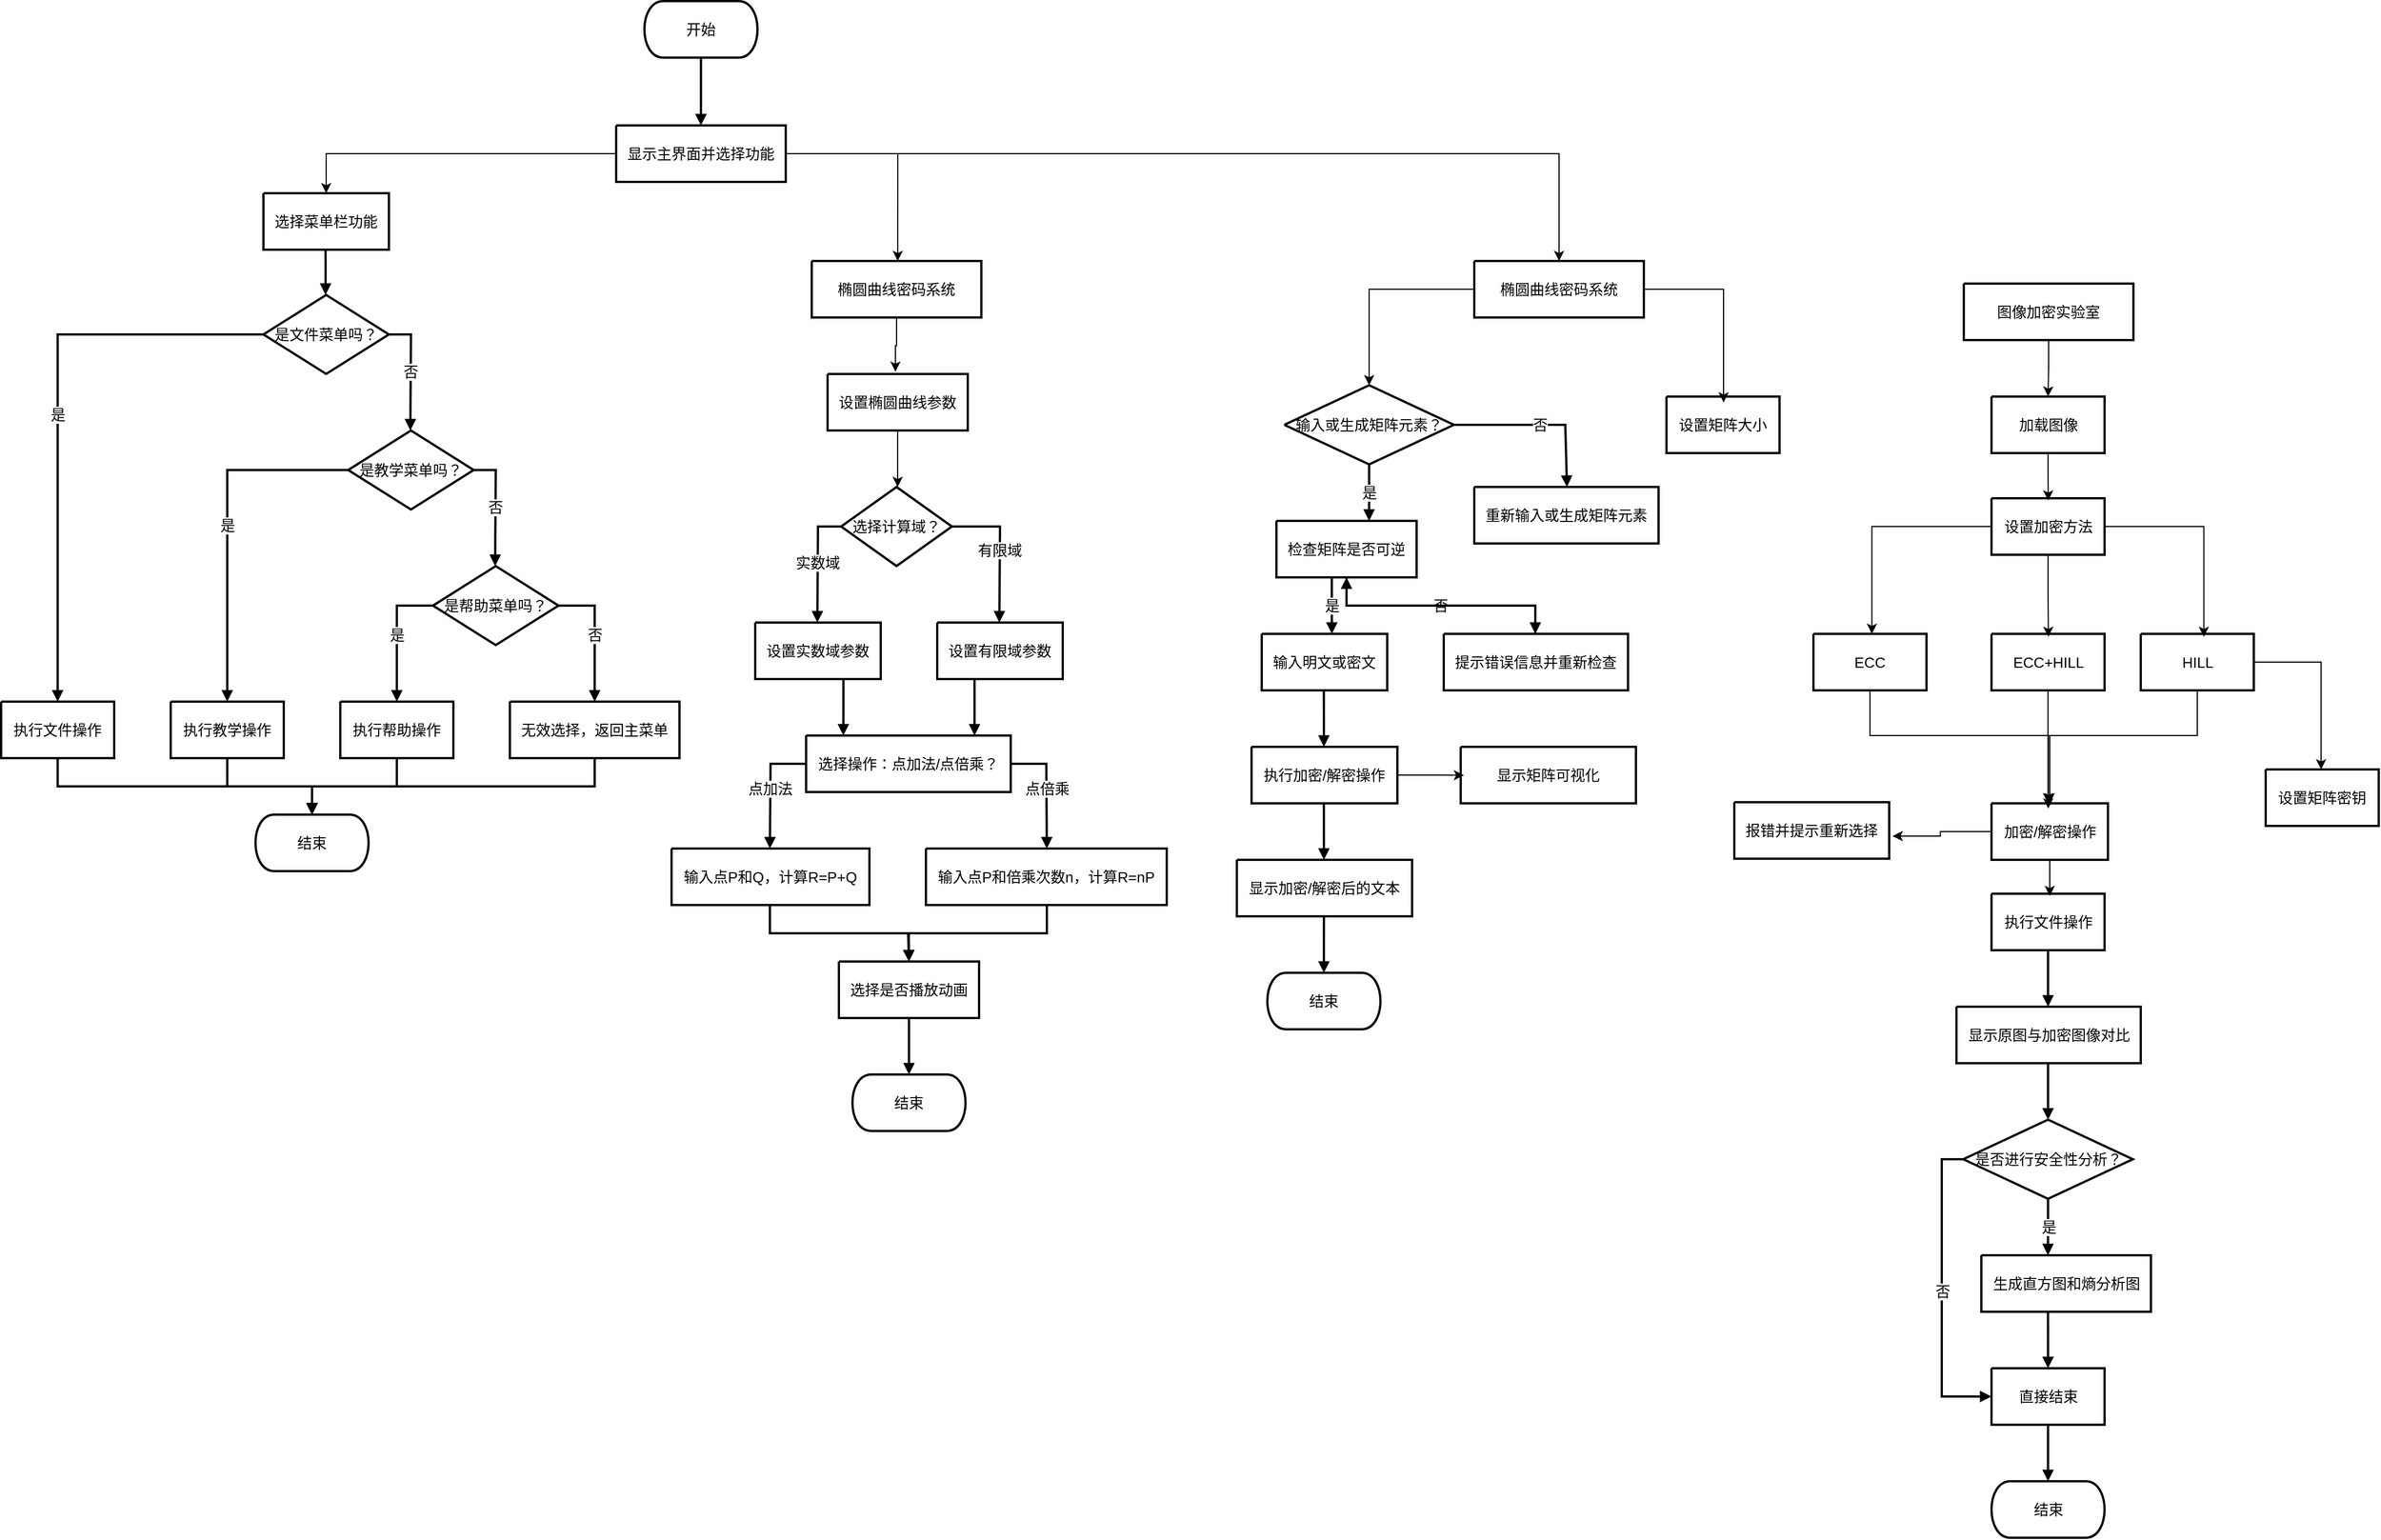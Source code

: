 <mxfile version="26.2.14">
  <diagram name="ECC-Hill Software Flowchart" id="A3sZa8eopw5GfEOPI5ub">
    <mxGraphModel dx="5073" dy="676" grid="1" gridSize="10" guides="1" tooltips="1" connect="1" arrows="1" fold="1" page="1" pageScale="1" pageWidth="3300" pageHeight="4681" math="0" shadow="0">
      <root>
        <mxCell id="0" />
        <mxCell id="1" parent="0" />
        <UserObject label="&lt;div style=&quot;font-size: 1px&quot;&gt;&lt;p style=&quot;text-align:center;margin-left:0;margin-right:0;margin-top:0px;margin-bottom:0px;text-indent:0;vertical-align:middle;direction:ltr;&quot;&gt;&lt;font style=&quot;font-size: 13px; direction: ltr; letter-spacing: 0px; line-height: 120%; opacity: 1;&quot;&gt;开始&lt;/font&gt;&lt;/p&gt;&lt;/div&gt;" tags="Background" id="L2Ctw7LAVdrHrJThzoro-29">
          <mxCell style="verticalAlign=middle;align=center;overflow=width;vsdxID=1;shape=stencil(hZJLEoIwDIZP06VMSQZ0j3gPRop0rJQpD/H2UoMCLQ67JP2S/EnKMGnKrBYMeNMafRdPmbclwzMDkFUpjGxHi2HKMCm0ETejuyonv84saa2H7m2FgfLCOIiPNgv4iyL8410IVrJawCcMEP/D185Q6XCqzaMgiic+XCbwATaQX+wLod8W18ymTH8mB3eFHnydswjwGVjPgn5b3N3lzuJHYz5ZIZWiiy/f3ROPIfoemL4B);strokeWidth=2;spacingTop=-3;spacingBottom=-3;spacingLeft=-3;spacingRight=-3;points=[];labelBackgroundColor=none;rounded=0;html=1;whiteSpace=wrap;fontColor=#000000;" vertex="1" parent="1">
            <mxGeometry x="356" y="160" width="100" height="50" as="geometry" />
          </mxCell>
        </UserObject>
        <mxCell id="L2Ctw7LAVdrHrJThzoro-159" style="edgeStyle=orthogonalEdgeStyle;rounded=0;orthogonalLoop=1;jettySize=auto;html=1;" edge="1" parent="1" source="L2Ctw7LAVdrHrJThzoro-30" target="L2Ctw7LAVdrHrJThzoro-83">
          <mxGeometry relative="1" as="geometry" />
        </mxCell>
        <mxCell id="L2Ctw7LAVdrHrJThzoro-168" style="edgeStyle=orthogonalEdgeStyle;rounded=0;orthogonalLoop=1;jettySize=auto;html=1;" edge="1" parent="1" source="L2Ctw7LAVdrHrJThzoro-30" target="L2Ctw7LAVdrHrJThzoro-166">
          <mxGeometry relative="1" as="geometry" />
        </mxCell>
        <UserObject label="&lt;div style=&quot;font-size: 1px&quot;&gt;&lt;p style=&quot;text-align:center;margin-left:0;margin-right:0;margin-top:0px;margin-bottom:0px;text-indent:0;vertical-align:middle;direction:ltr;&quot;&gt;&lt;font style=&quot;font-size: 13px; direction: ltr; letter-spacing: 0px; line-height: 120%; opacity: 1;&quot;&gt;显示主界面并选择功能&lt;/font&gt;&lt;/p&gt;&lt;/div&gt;" tags="Background" id="L2Ctw7LAVdrHrJThzoro-30">
          <mxCell style="verticalAlign=middle;align=center;overflow=width;vsdxID=2;shape=stencil(nZBRDoQgDERP03+WHsHFe5iISyOCQdT19kIaIxq//Jtp3zTpAFaTaUYNUkwx+F6v1EYD+AUpyRkdKCYFqACrzgf9C352LfuxyWRWg1/yhT/nRE5IsZWuZtCSK8CPeI0e/hF+jV7AJM4PO7KWCyr390bSiNtEtQM=);strokeWidth=2;spacingTop=-3;spacingBottom=-3;spacingLeft=-3;spacingRight=-3;points=[];labelBackgroundColor=none;rounded=0;html=1;whiteSpace=wrap;fontColor=#000000;" vertex="1" parent="1">
            <mxGeometry x="331" y="270" width="150" height="50" as="geometry" />
          </mxCell>
        </UserObject>
        <UserObject label="&lt;div style=&quot;font-size: 1px&quot;&gt;&lt;p style=&quot;text-align:center;margin-left:0;margin-right:0;margin-top:0px;margin-bottom:0px;text-indent:0;vertical-align:middle;direction:ltr;&quot;&gt;&lt;font style=&quot;font-size: 13px; direction: ltr; letter-spacing: 0px; line-height: 120%; opacity: 1;&quot;&gt;设置椭圆曲线参数&lt;/font&gt;&lt;/p&gt;&lt;/div&gt;" tags="Background" id="L2Ctw7LAVdrHrJThzoro-52">
          <mxCell style="verticalAlign=middle;align=center;overflow=width;vsdxID=24;shape=stencil(nZBRDoQgDERP03+WHsHFe5iISyOCQdT19kIaIxq//Jtp3zTpAFaTaUYNUkwx+F6v1EYD+AUpyRkdKCYFqACrzgf9C352LfuxyWRWg1/yhT/nRE5IsZWuZtCSK8CPeI0e/hF+jV7AJM4PO7KWCyr390bSiNtEtQM=);strokeWidth=2;spacingTop=-3;spacingBottom=-3;spacingLeft=-3;spacingRight=-3;points=[];labelBackgroundColor=none;rounded=0;html=1;whiteSpace=wrap;fontColor=#000000;" vertex="1" parent="1">
            <mxGeometry x="518" y="490" width="124" height="50" as="geometry" />
          </mxCell>
        </UserObject>
        <UserObject label="&lt;div style=&quot;font-size: 1px&quot;&gt;&lt;p style=&quot;text-align:center;margin-left:0;margin-right:0;margin-top:0px;margin-bottom:0px;text-indent:0;vertical-align:middle;direction:ltr;&quot;&gt;&lt;font style=&quot;font-size: 13px; direction: ltr; letter-spacing: 0px; line-height: 120%; opacity: 1;&quot;&gt;选择计算域？&lt;/font&gt;&lt;/p&gt;&lt;/div&gt;" tags="Background" id="L2Ctw7LAVdrHrJThzoro-53">
          <mxCell style="verticalAlign=middle;align=center;overflow=width;vsdxID=25;shape=stencil(nZBdDoMgEIRPs+/IxhNYew8TUTYiGKT+3F7IppE2jTF9m9n9Zh4GsJp1MymQYg7eDWqlNmjAB0hJVitPISrAGrDqnFe9dy/bsp+aRCY1uiU1bJwTKSHFzq5k+2TSkM3I8hO9IAvxd+s7+pO933pFRnGO0ZExvGX+/x4vnnh4rA8=);strokeWidth=2;spacingTop=-3;spacingBottom=-3;spacingLeft=-3;spacingRight=-3;points=[];labelBackgroundColor=none;rounded=0;html=1;whiteSpace=wrap;fontColor=#000000;" vertex="1" parent="1">
            <mxGeometry x="530" y="590" width="98" height="70" as="geometry" />
          </mxCell>
        </UserObject>
        <UserObject label="&lt;div style=&quot;font-size: 1px&quot;&gt;&lt;p style=&quot;text-align:center;margin-left:0;margin-right:0;margin-top:0px;margin-bottom:0px;text-indent:0;vertical-align:middle;direction:ltr;&quot;&gt;&lt;font style=&quot;font-size: 13px; direction: ltr; letter-spacing: 0px; line-height: 120%; opacity: 1;&quot;&gt;设置实数域参数&lt;/font&gt;&lt;/p&gt;&lt;/div&gt;" tags="Background" id="L2Ctw7LAVdrHrJThzoro-54">
          <mxCell style="verticalAlign=middle;align=center;overflow=width;vsdxID=26;shape=stencil(nZBRDoQgDERP03+WHsHFe5iISyOCQdT19kIaIxq//Jtp3zTpAFaTaUYNUkwx+F6v1EYD+AUpyRkdKCYFqACrzgf9C352LfuxyWRWg1/yhT/nRE5IsZWuZtCSK8CPeI0e/hF+jV7AJM4PO7KWCyr390bSiNtEtQM=);strokeWidth=2;spacingTop=-3;spacingBottom=-3;spacingLeft=-3;spacingRight=-3;points=[];labelBackgroundColor=none;rounded=0;html=1;whiteSpace=wrap;fontColor=#000000;" vertex="1" parent="1">
            <mxGeometry x="454" y="710" width="111" height="50" as="geometry" />
          </mxCell>
        </UserObject>
        <UserObject label="&lt;div style=&quot;font-size: 1px&quot;&gt;&lt;p style=&quot;text-align:center;margin-left:0;margin-right:0;margin-top:0px;margin-bottom:0px;text-indent:0;vertical-align:middle;direction:ltr;&quot;&gt;&lt;font style=&quot;font-size: 13px; direction: ltr; letter-spacing: 0px; line-height: 120%; opacity: 1;&quot;&gt;设置有限域参数&lt;/font&gt;&lt;/p&gt;&lt;/div&gt;" tags="Background" id="L2Ctw7LAVdrHrJThzoro-55">
          <mxCell style="verticalAlign=middle;align=center;overflow=width;vsdxID=27;shape=stencil(nZBRDoQgDERP03+WHsHFe5iISyOCQdT19kIaIxq//Jtp3zTpAFaTaUYNUkwx+F6v1EYD+AUpyRkdKCYFqACrzgf9C352LfuxyWRWg1/yhT/nRE5IsZWuZtCSK8CPeI0e/hF+jV7AJM4PO7KWCyr390bSiNtEtQM=);strokeWidth=2;spacingTop=-3;spacingBottom=-3;spacingLeft=-3;spacingRight=-3;points=[];labelBackgroundColor=none;rounded=0;html=1;whiteSpace=wrap;fontColor=#000000;" vertex="1" parent="1">
            <mxGeometry x="615" y="710" width="111" height="50" as="geometry" />
          </mxCell>
        </UserObject>
        <UserObject label="&lt;div style=&quot;font-size: 1px&quot;&gt;&lt;p style=&quot;text-align:center;margin-left:0;margin-right:0;margin-top:0px;margin-bottom:0px;text-indent:0;vertical-align:middle;direction:ltr;&quot;&gt;&lt;font style=&quot;font-size: 13px; direction: ltr; letter-spacing: 0px; line-height: 120%; opacity: 1;&quot;&gt;选择操作：点加法/点倍乘？&lt;/font&gt;&lt;/p&gt;&lt;/div&gt;" tags="Background" id="L2Ctw7LAVdrHrJThzoro-56">
          <mxCell style="verticalAlign=middle;align=center;overflow=width;vsdxID=28;shape=stencil(nZBRDoQgDERP03+WHsHFe5iISyOCQdT19kIaIxq//Jtp3zTpAFaTaUYNUkwx+F6v1EYD+AUpyRkdKCYFqACrzgf9C352LfuxyWRWg1/yhT/nRE5IsZWuZtCSK8CPeI0e/hF+jV7AJM4PO7KWCyr390bSiNtEtQM=);strokeWidth=2;spacingTop=-3;spacingBottom=-3;spacingLeft=-3;spacingRight=-3;points=[];labelBackgroundColor=none;rounded=0;html=1;whiteSpace=wrap;fontColor=#000000;" vertex="1" parent="1">
            <mxGeometry x="499" y="810" width="181" height="50" as="geometry" />
          </mxCell>
        </UserObject>
        <UserObject label="&lt;div style=&quot;font-size: 1px&quot;&gt;&lt;p style=&quot;text-align:center;margin-left:0;margin-right:0;margin-top:0px;margin-bottom:0px;text-indent:0;vertical-align:middle;direction:ltr;&quot;&gt;&lt;font style=&quot;font-size: 13px; direction: ltr; letter-spacing: 0px; line-height: 120%; opacity: 1;&quot;&gt;输入点P和Q，计算R=P+Q&lt;/font&gt;&lt;/p&gt;&lt;/div&gt;" tags="Background" id="L2Ctw7LAVdrHrJThzoro-57">
          <mxCell style="verticalAlign=middle;align=center;overflow=width;vsdxID=29;shape=stencil(nZBRDoQgDERP03+WHsHFe5iISyOCQdT19kIaIxq//Jtp3zTpAFaTaUYNUkwx+F6v1EYD+AUpyRkdKCYFqACrzgf9C352LfuxyWRWg1/yhT/nRE5IsZWuZtCSK8CPeI0e/hF+jV7AJM4PO7KWCyr390bSiNtEtQM=);strokeWidth=2;spacingTop=-3;spacingBottom=-3;spacingLeft=-3;spacingRight=-3;points=[];labelBackgroundColor=none;rounded=0;html=1;whiteSpace=wrap;fontColor=#000000;" vertex="1" parent="1">
            <mxGeometry x="380" y="910" width="175" height="50" as="geometry" />
          </mxCell>
        </UserObject>
        <UserObject label="&lt;div style=&quot;font-size: 1px&quot;&gt;&lt;p style=&quot;text-align:center;margin-left:0;margin-right:0;margin-top:0px;margin-bottom:0px;text-indent:0;vertical-align:middle;direction:ltr;&quot;&gt;&lt;font style=&quot;font-size: 13px; direction: ltr; letter-spacing: 0px; line-height: 120%; opacity: 1;&quot;&gt;输入点P和倍乘次数n，计算R=nP&lt;/font&gt;&lt;/p&gt;&lt;/div&gt;" tags="Background" id="L2Ctw7LAVdrHrJThzoro-58">
          <mxCell style="verticalAlign=middle;align=center;overflow=width;vsdxID=30;shape=stencil(nZBRDoQgDERP03+WHsHFe5iISyOCQdT19kIaIxq//Jtp3zTpAFaTaUYNUkwx+F6v1EYD+AUpyRkdKCYFqACrzgf9C352LfuxyWRWg1/yhT/nRE5IsZWuZtCSK8CPeI0e/hF+jV7AJM4PO7KWCyr390bSiNtEtQM=);strokeWidth=2;spacingTop=-3;spacingBottom=-3;spacingLeft=-3;spacingRight=-3;points=[];labelBackgroundColor=none;rounded=0;html=1;whiteSpace=wrap;fontColor=#000000;" vertex="1" parent="1">
            <mxGeometry x="605" y="910" width="213" height="50" as="geometry" />
          </mxCell>
        </UserObject>
        <UserObject label="&lt;div style=&quot;font-size: 1px&quot;&gt;&lt;p style=&quot;text-align:center;margin-left:0;margin-right:0;margin-top:0px;margin-bottom:0px;text-indent:0;vertical-align:middle;direction:ltr;&quot;&gt;&lt;font style=&quot;font-size: 13px; direction: ltr; letter-spacing: 0px; line-height: 120%; opacity: 1;&quot;&gt;选择是否播放动画&lt;/font&gt;&lt;/p&gt;&lt;/div&gt;" tags="Background" id="L2Ctw7LAVdrHrJThzoro-59">
          <mxCell style="verticalAlign=middle;align=center;overflow=width;vsdxID=31;shape=stencil(nZBRDoQgDERP03+WHsHFe5iISyOCQdT19kIaIxq//Jtp3zTpAFaTaUYNUkwx+F6v1EYD+AUpyRkdKCYFqACrzgf9C352LfuxyWRWg1/yhT/nRE5IsZWuZtCSK8CPeI0e/hF+jV7AJM4PO7KWCyr390bSiNtEtQM=);strokeWidth=2;spacingTop=-3;spacingBottom=-3;spacingLeft=-3;spacingRight=-3;points=[];labelBackgroundColor=none;rounded=0;html=1;whiteSpace=wrap;fontColor=#000000;" vertex="1" parent="1">
            <mxGeometry x="528" y="1010" width="124" height="50" as="geometry" />
          </mxCell>
        </UserObject>
        <UserObject label="&lt;div style=&quot;font-size: 1px&quot;&gt;&lt;p style=&quot;text-align:center;margin-left:0;margin-right:0;margin-top:0px;margin-bottom:0px;text-indent:0;vertical-align:middle;direction:ltr;&quot;&gt;&lt;font style=&quot;font-size: 13px; direction: ltr; letter-spacing: 0px; line-height: 120%; opacity: 1;&quot;&gt;结束&lt;/font&gt;&lt;/p&gt;&lt;/div&gt;" tags="Background" id="L2Ctw7LAVdrHrJThzoro-60">
          <mxCell style="verticalAlign=middle;align=center;overflow=width;vsdxID=32;shape=stencil(hZJLEoIwDIZP06VMSQZ0j3gPRop0rJQpD/H2UoMCLQ67JP2S/EnKMGnKrBYMeNMafRdPmbclwzMDkFUpjGxHi2HKMCm0ETejuyonv84saa2H7m2FgfLCOIiPNgv4iyL8410IVrJawCcMEP/D185Q6XCqzaMgiic+XCbwATaQX+wLod8W18ymTH8mB3eFHnydswjwGVjPgn5b3N3lzuJHYz5ZIZWiiy/f3ROPIfoemL4B);strokeWidth=2;spacingTop=-3;spacingBottom=-3;spacingLeft=-3;spacingRight=-3;points=[];labelBackgroundColor=none;rounded=0;html=1;whiteSpace=wrap;fontColor=#000000;" vertex="1" parent="1">
            <mxGeometry x="540" y="1110" width="100" height="50" as="geometry" />
          </mxCell>
        </UserObject>
        <UserObject label="&lt;div style=&quot;font-size: 1px&quot;&gt;&lt;p style=&quot;text-align:center;margin-left:0;margin-right:0;margin-top:0px;margin-bottom:0px;text-indent:0;vertical-align:middle;direction:ltr;&quot;&gt;&lt;font style=&quot;font-size: 13px; direction: ltr; letter-spacing: 0px; line-height: 120%; opacity: 1;&quot;&gt;设置矩阵大小&lt;/font&gt;&lt;/p&gt;&lt;/div&gt;" tags="Background" id="L2Ctw7LAVdrHrJThzoro-62">
          <mxCell style="verticalAlign=middle;align=center;overflow=width;vsdxID=34;shape=stencil(nZBRDoQgDERP03+WHsHFe5iISyOCQdT19kIaIxq//Jtp3zTpAFaTaUYNUkwx+F6v1EYD+AUpyRkdKCYFqACrzgf9C352LfuxyWRWg1/yhT/nRE5IsZWuZtCSK8CPeI0e/hF+jV7AJM4PO7KWCyr390bSiNtEtQM=);strokeWidth=2;spacingTop=-3;spacingBottom=-3;spacingLeft=-3;spacingRight=-3;points=[];labelBackgroundColor=none;rounded=0;html=1;whiteSpace=wrap;fontColor=#000000;" vertex="1" parent="1">
            <mxGeometry x="1260" y="510" width="100" height="50" as="geometry" />
          </mxCell>
        </UserObject>
        <UserObject label="&lt;div style=&quot;font-size: 1px&quot;&gt;&lt;p style=&quot;text-align:center;margin-left:0;margin-right:0;margin-top:0px;margin-bottom:0px;text-indent:0;vertical-align:middle;direction:ltr;&quot;&gt;&lt;font style=&quot;font-size: 13px; direction: ltr; letter-spacing: 0px; line-height: 120%; opacity: 1;&quot;&gt;输入或生成矩阵元素？&lt;/font&gt;&lt;/p&gt;&lt;/div&gt;" tags="Background" id="L2Ctw7LAVdrHrJThzoro-63">
          <mxCell style="verticalAlign=middle;align=center;overflow=width;vsdxID=35;shape=stencil(nZBdDoMgEIRPs+/IxhNYew8TUTYiGKT+3F7IppE2jTF9m9n9Zh4GsJp1MymQYg7eDWqlNmjAB0hJVitPISrAGrDqnFe9dy/bsp+aRCY1uiU1bJwTKSHFzq5k+2TSkM3I8hO9IAvxd+s7+pO933pFRnGO0ZExvGX+/x4vnnh4rA8=);strokeWidth=2;spacingTop=-3;spacingBottom=-3;spacingLeft=-3;spacingRight=-3;points=[];labelBackgroundColor=none;rounded=0;html=1;whiteSpace=wrap;fontColor=#000000;" vertex="1" parent="1">
            <mxGeometry x="922" y="500" width="150" height="70" as="geometry" />
          </mxCell>
        </UserObject>
        <UserObject label="&lt;div style=&quot;font-size: 1px&quot;&gt;&lt;p style=&quot;text-align:center;margin-left:0;margin-right:0;margin-top:0px;margin-bottom:0px;text-indent:0;vertical-align:middle;direction:ltr;&quot;&gt;&lt;font style=&quot;font-size: 13px; direction: ltr; letter-spacing: 0px; line-height: 120%; opacity: 1;&quot;&gt;检查矩阵是否可逆&lt;/font&gt;&lt;/p&gt;&lt;/div&gt;" tags="Background" id="L2Ctw7LAVdrHrJThzoro-64">
          <mxCell style="verticalAlign=middle;align=center;overflow=width;vsdxID=36;shape=stencil(nZBRDoQgDERP03+WHsHFe5iISyOCQdT19kIaIxq//Jtp3zTpAFaTaUYNUkwx+F6v1EYD+AUpyRkdKCYFqACrzgf9C352LfuxyWRWg1/yhT/nRE5IsZWuZtCSK8CPeI0e/hF+jV7AJM4PO7KWCyr390bSiNtEtQM=);strokeWidth=2;spacingTop=-3;spacingBottom=-3;spacingLeft=-3;spacingRight=-3;points=[];labelBackgroundColor=none;rounded=0;html=1;whiteSpace=wrap;fontColor=#000000;" vertex="1" parent="1">
            <mxGeometry x="915" y="620" width="124" height="50" as="geometry" />
          </mxCell>
        </UserObject>
        <UserObject label="&lt;div style=&quot;font-size: 1px&quot;&gt;&lt;p style=&quot;text-align:center;margin-left:0;margin-right:0;margin-top:0px;margin-bottom:0px;text-indent:0;vertical-align:middle;direction:ltr;&quot;&gt;&lt;font style=&quot;font-size: 13px; direction: ltr; letter-spacing: 0px; line-height: 120%; opacity: 1;&quot;&gt;重新输入或生成矩阵元素&lt;/font&gt;&lt;/p&gt;&lt;/div&gt;" tags="Background" id="L2Ctw7LAVdrHrJThzoro-65">
          <mxCell style="verticalAlign=middle;align=center;overflow=width;vsdxID=37;shape=stencil(nZBRDoQgDERP03+WHsHFe5iISyOCQdT19kIaIxq//Jtp3zTpAFaTaUYNUkwx+F6v1EYD+AUpyRkdKCYFqACrzgf9C352LfuxyWRWg1/yhT/nRE5IsZWuZtCSK8CPeI0e/hF+jV7AJM4PO7KWCyr390bSiNtEtQM=);strokeWidth=2;spacingTop=-3;spacingBottom=-3;spacingLeft=-3;spacingRight=-3;points=[];labelBackgroundColor=none;rounded=0;html=1;whiteSpace=wrap;fontColor=#000000;" vertex="1" parent="1">
            <mxGeometry x="1090" y="590" width="163" height="50" as="geometry" />
          </mxCell>
        </UserObject>
        <UserObject label="&lt;div style=&quot;font-size: 1px&quot;&gt;&lt;p style=&quot;text-align:center;margin-left:0;margin-right:0;margin-top:0px;margin-bottom:0px;text-indent:0;vertical-align:middle;direction:ltr;&quot;&gt;&lt;font style=&quot;font-size: 13px; direction: ltr; letter-spacing: 0px; line-height: 120%; opacity: 1;&quot;&gt;输入明文或密文&lt;/font&gt;&lt;/p&gt;&lt;/div&gt;" tags="Background" id="L2Ctw7LAVdrHrJThzoro-66">
          <mxCell style="verticalAlign=middle;align=center;overflow=width;vsdxID=38;shape=stencil(nZBRDoQgDERP03+WHsHFe5iISyOCQdT19kIaIxq//Jtp3zTpAFaTaUYNUkwx+F6v1EYD+AUpyRkdKCYFqACrzgf9C352LfuxyWRWg1/yhT/nRE5IsZWuZtCSK8CPeI0e/hF+jV7AJM4PO7KWCyr390bSiNtEtQM=);strokeWidth=2;spacingTop=-3;spacingBottom=-3;spacingLeft=-3;spacingRight=-3;points=[];labelBackgroundColor=none;rounded=0;html=1;whiteSpace=wrap;fontColor=#000000;" vertex="1" parent="1">
            <mxGeometry x="902" y="720" width="111" height="50" as="geometry" />
          </mxCell>
        </UserObject>
        <UserObject label="&lt;div style=&quot;font-size: 1px&quot;&gt;&lt;p style=&quot;text-align:center;margin-left:0;margin-right:0;margin-top:0px;margin-bottom:0px;text-indent:0;vertical-align:middle;direction:ltr;&quot;&gt;&lt;font style=&quot;font-size: 13px; direction: ltr; letter-spacing: 0px; line-height: 120%; opacity: 1;&quot;&gt;提示错误信息并重新检查&lt;/font&gt;&lt;/p&gt;&lt;/div&gt;" tags="Background" id="L2Ctw7LAVdrHrJThzoro-67">
          <mxCell style="verticalAlign=middle;align=center;overflow=width;vsdxID=39;shape=stencil(nZBRDoQgDERP03+WHsHFe5iISyOCQdT19kIaIxq//Jtp3zTpAFaTaUYNUkwx+F6v1EYD+AUpyRkdKCYFqACrzgf9C352LfuxyWRWg1/yhT/nRE5IsZWuZtCSK8CPeI0e/hF+jV7AJM4PO7KWCyr390bSiNtEtQM=);strokeWidth=2;spacingTop=-3;spacingBottom=-3;spacingLeft=-3;spacingRight=-3;points=[];labelBackgroundColor=none;rounded=0;html=1;whiteSpace=wrap;fontColor=#000000;" vertex="1" parent="1">
            <mxGeometry x="1063" y="720" width="163" height="50" as="geometry" />
          </mxCell>
        </UserObject>
        <UserObject label="&lt;div style=&quot;font-size: 1px&quot;&gt;&lt;p style=&quot;text-align:center;margin-left:0;margin-right:0;margin-top:0px;margin-bottom:0px;text-indent:0;vertical-align:middle;direction:ltr;&quot;&gt;&lt;font style=&quot;font-size: 13px; direction: ltr; letter-spacing: 0px; line-height: 120%; opacity: 1;&quot;&gt;执行加密/解密操作&lt;/font&gt;&lt;/p&gt;&lt;/div&gt;" tags="Background" id="L2Ctw7LAVdrHrJThzoro-68">
          <mxCell style="verticalAlign=middle;align=center;overflow=width;vsdxID=40;shape=stencil(nZBRDoQgDERP03+WHsHFe5iISyOCQdT19kIaIxq//Jtp3zTpAFaTaUYNUkwx+F6v1EYD+AUpyRkdKCYFqACrzgf9C352LfuxyWRWg1/yhT/nRE5IsZWuZtCSK8CPeI0e/hF+jV7AJM4PO7KWCyr390bSiNtEtQM=);strokeWidth=2;spacingTop=-3;spacingBottom=-3;spacingLeft=-3;spacingRight=-3;points=[];labelBackgroundColor=none;rounded=0;html=1;whiteSpace=wrap;fontColor=#000000;" vertex="1" parent="1">
            <mxGeometry x="893" y="820" width="129" height="50" as="geometry" />
          </mxCell>
        </UserObject>
        <UserObject label="&lt;div style=&quot;font-size: 1px&quot;&gt;&lt;p style=&quot;text-align:center;margin-left:0;margin-right:0;margin-top:0px;margin-bottom:0px;text-indent:0;vertical-align:middle;direction:ltr;&quot;&gt;&lt;font style=&quot;font-size: 13px; direction: ltr; letter-spacing: 0px; line-height: 120%; opacity: 1;&quot;&gt;显示加密/解密后的文本&lt;/font&gt;&lt;/p&gt;&lt;/div&gt;" tags="Background" id="L2Ctw7LAVdrHrJThzoro-69">
          <mxCell style="verticalAlign=middle;align=center;overflow=width;vsdxID=41;shape=stencil(nZBRDoQgDERP03+WHsHFe5iISyOCQdT19kIaIxq//Jtp3zTpAFaTaUYNUkwx+F6v1EYD+AUpyRkdKCYFqACrzgf9C352LfuxyWRWg1/yhT/nRE5IsZWuZtCSK8CPeI0e/hF+jV7AJM4PO7KWCyr390bSiNtEtQM=);strokeWidth=2;spacingTop=-3;spacingBottom=-3;spacingLeft=-3;spacingRight=-3;points=[];labelBackgroundColor=none;rounded=0;html=1;whiteSpace=wrap;fontColor=#000000;" vertex="1" parent="1">
            <mxGeometry x="880" y="920" width="155" height="50" as="geometry" />
          </mxCell>
        </UserObject>
        <UserObject label="&lt;div style=&quot;font-size: 1px&quot;&gt;&lt;p style=&quot;text-align:center;margin-left:0;margin-right:0;margin-top:0px;margin-bottom:0px;text-indent:0;vertical-align:middle;direction:ltr;&quot;&gt;&lt;font style=&quot;font-size: 13px; direction: ltr; letter-spacing: 0px; line-height: 120%; opacity: 1;&quot;&gt;结束&lt;/font&gt;&lt;/p&gt;&lt;/div&gt;" tags="Background" id="L2Ctw7LAVdrHrJThzoro-70">
          <mxCell style="verticalAlign=middle;align=center;overflow=width;vsdxID=42;shape=stencil(hZJLEoIwDIZP06VMSQZ0j3gPRop0rJQpD/H2UoMCLQ67JP2S/EnKMGnKrBYMeNMafRdPmbclwzMDkFUpjGxHi2HKMCm0ETejuyonv84saa2H7m2FgfLCOIiPNgv4iyL8410IVrJawCcMEP/D185Q6XCqzaMgiic+XCbwATaQX+wLod8W18ymTH8mB3eFHnydswjwGVjPgn5b3N3lzuJHYz5ZIZWiiy/f3ROPIfoemL4B);strokeWidth=2;spacingTop=-3;spacingBottom=-3;spacingLeft=-3;spacingRight=-3;points=[];labelBackgroundColor=none;rounded=0;html=1;whiteSpace=wrap;fontColor=#000000;" vertex="1" parent="1">
            <mxGeometry x="907" y="1020" width="100" height="50" as="geometry" />
          </mxCell>
        </UserObject>
        <UserObject label="&lt;div style=&quot;font-size: 1px&quot;&gt;&lt;p style=&quot;text-align:center;margin-left:0;margin-right:0;margin-top:0px;margin-bottom:0px;text-indent:0;vertical-align:middle;direction:ltr;&quot;&gt;&lt;font style=&quot;font-size: 13px; direction: ltr; letter-spacing: 0px; line-height: 120%; opacity: 1;&quot;&gt;加载图像&lt;/font&gt;&lt;/p&gt;&lt;/div&gt;" tags="Background" id="L2Ctw7LAVdrHrJThzoro-72">
          <mxCell style="verticalAlign=middle;align=center;overflow=width;vsdxID=44;shape=stencil(nZBRDoQgDERP03+WHsHFe5iISyOCQdT19kIaIxq//Jtp3zTpAFaTaUYNUkwx+F6v1EYD+AUpyRkdKCYFqACrzgf9C352LfuxyWRWg1/yhT/nRE5IsZWuZtCSK8CPeI0e/hF+jV7AJM4PO7KWCyr390bSiNtEtQM=);strokeWidth=2;spacingTop=-3;spacingBottom=-3;spacingLeft=-3;spacingRight=-3;points=[];labelBackgroundColor=none;rounded=0;html=1;whiteSpace=wrap;fontColor=#000000;" vertex="1" parent="1">
            <mxGeometry x="1547.5" y="510" width="100" height="50" as="geometry" />
          </mxCell>
        </UserObject>
        <UserObject label="&lt;div style=&quot;font-size: 1px&quot;&gt;&lt;p style=&quot;text-align:center;margin-left:0;margin-right:0;margin-top:0px;margin-bottom:0px;text-indent:0;vertical-align:middle;direction:ltr;&quot;&gt;&lt;font style=&quot;font-size: 13px; direction: ltr; letter-spacing: 0px; line-height: 120%; opacity: 1;&quot;&gt;设置加密方法&lt;/font&gt;&lt;/p&gt;&lt;/div&gt;" tags="Background" id="L2Ctw7LAVdrHrJThzoro-73">
          <mxCell style="verticalAlign=middle;align=center;overflow=width;vsdxID=45;shape=stencil(nZBRDoQgDERP03+WHsHFe5iISyOCQdT19kIaIxq//Jtp3zTpAFaTaUYNUkwx+F6v1EYD+AUpyRkdKCYFqACrzgf9C352LfuxyWRWg1/yhT/nRE5IsZWuZtCSK8CPeI0e/hF+jV7AJM4PO7KWCyr390bSiNtEtQM=);strokeWidth=2;spacingTop=-3;spacingBottom=-3;spacingLeft=-3;spacingRight=-3;points=[];labelBackgroundColor=none;rounded=0;html=1;whiteSpace=wrap;fontColor=#000000;" vertex="1" parent="1">
            <mxGeometry x="1547.5" y="600" width="100" height="50" as="geometry" />
          </mxCell>
        </UserObject>
        <UserObject label="&lt;div style=&quot;font-size: 1px&quot;&gt;&lt;p style=&quot;text-align:center;margin-left:0;margin-right:0;margin-top:0px;margin-bottom:0px;text-indent:0;vertical-align:middle;direction:ltr;&quot;&gt;&lt;font style=&quot;font-size: 13px; direction: ltr; letter-spacing: 0px; line-height: 120%; opacity: 1;&quot;&gt;加密/解密操作&lt;/font&gt;&lt;/p&gt;&lt;/div&gt;" tags="Background" id="L2Ctw7LAVdrHrJThzoro-74">
          <mxCell style="verticalAlign=middle;align=center;overflow=width;vsdxID=46;shape=stencil(nZBRDoQgDERP03+WHsHFe5iISyOCQdT19kIaIxq//Jtp3zTpAFaTaUYNUkwx+F6v1EYD+AUpyRkdKCYFqACrzgf9C352LfuxyWRWg1/yhT/nRE5IsZWuZtCSK8CPeI0e/hF+jV7AJM4PO7KWCyr390bSiNtEtQM=);strokeWidth=2;spacingTop=-3;spacingBottom=-3;spacingLeft=-3;spacingRight=-3;points=[];labelBackgroundColor=none;rounded=0;html=1;whiteSpace=wrap;fontColor=#000000;" vertex="1" parent="1">
            <mxGeometry x="1547.5" y="870" width="103" height="50" as="geometry" />
          </mxCell>
        </UserObject>
        <UserObject label="&lt;div style=&quot;font-size: 1px&quot;&gt;&lt;p style=&quot;text-align:center;margin-left:0;margin-right:0;margin-top:0px;margin-bottom:0px;text-indent:0;vertical-align:middle;direction:ltr;&quot;&gt;&lt;font style=&quot;font-size: 13px; direction: ltr; letter-spacing: 0px; line-height: 120%; opacity: 1;&quot;&gt;报错并提示重新选择&lt;/font&gt;&lt;/p&gt;&lt;/div&gt;" tags="Background" id="L2Ctw7LAVdrHrJThzoro-75">
          <mxCell style="verticalAlign=middle;align=center;overflow=width;vsdxID=47;shape=stencil(nZBRDoQgDERP03+WHsHFe5iISyOCQdT19kIaIxq//Jtp3zTpAFaTaUYNUkwx+F6v1EYD+AUpyRkdKCYFqACrzgf9C352LfuxyWRWg1/yhT/nRE5IsZWuZtCSK8CPeI0e/hF+jV7AJM4PO7KWCyr390bSiNtEtQM=);strokeWidth=2;spacingTop=-3;spacingBottom=-3;spacingLeft=-3;spacingRight=-3;points=[];labelBackgroundColor=none;rounded=0;html=1;whiteSpace=wrap;fontColor=#000000;" vertex="1" parent="1">
            <mxGeometry x="1320" y="869" width="137" height="50" as="geometry" />
          </mxCell>
        </UserObject>
        <UserObject label="&lt;div style=&quot;font-size: 1px&quot;&gt;&lt;p style=&quot;text-align:center;margin-left:0;margin-right:0;margin-top:0px;margin-bottom:0px;text-indent:0;vertical-align:middle;direction:ltr;&quot;&gt;&lt;font style=&quot;font-size: 13px; direction: ltr; letter-spacing: 0px; line-height: 120%; opacity: 1;&quot;&gt;执行文件操作&lt;/font&gt;&lt;/p&gt;&lt;/div&gt;" tags="Background" id="L2Ctw7LAVdrHrJThzoro-76">
          <mxCell style="verticalAlign=middle;align=center;overflow=width;vsdxID=48;shape=stencil(nZBRDoQgDERP03+WHsHFe5iISyOCQdT19kIaIxq//Jtp3zTpAFaTaUYNUkwx+F6v1EYD+AUpyRkdKCYFqACrzgf9C352LfuxyWRWg1/yhT/nRE5IsZWuZtCSK8CPeI0e/hF+jV7AJM4PO7KWCyr390bSiNtEtQM=);strokeWidth=2;spacingTop=-3;spacingBottom=-3;spacingLeft=-3;spacingRight=-3;points=[];labelBackgroundColor=none;rounded=0;html=1;whiteSpace=wrap;fontColor=#000000;" vertex="1" parent="1">
            <mxGeometry x="1547.5" y="950" width="100" height="50" as="geometry" />
          </mxCell>
        </UserObject>
        <UserObject label="&lt;div style=&quot;font-size: 1px&quot;&gt;&lt;p style=&quot;text-align:center;margin-left:0;margin-right:0;margin-top:0px;margin-bottom:0px;text-indent:0;vertical-align:middle;direction:ltr;&quot;&gt;&lt;font style=&quot;font-size: 13px; direction: ltr; letter-spacing: 0px; line-height: 120%; opacity: 1;&quot;&gt;显示原图与加密图像对比&lt;/font&gt;&lt;/p&gt;&lt;/div&gt;" tags="Background" id="L2Ctw7LAVdrHrJThzoro-77">
          <mxCell style="verticalAlign=middle;align=center;overflow=width;vsdxID=49;shape=stencil(nZBRDoQgDERP03+WHsHFe5iISyOCQdT19kIaIxq//Jtp3zTpAFaTaUYNUkwx+F6v1EYD+AUpyRkdKCYFqACrzgf9C352LfuxyWRWg1/yhT/nRE5IsZWuZtCSK8CPeI0e/hF+jV7AJM4PO7KWCyr390bSiNtEtQM=);strokeWidth=2;spacingTop=-3;spacingBottom=-3;spacingLeft=-3;spacingRight=-3;points=[];labelBackgroundColor=none;rounded=0;html=1;whiteSpace=wrap;fontColor=#000000;" vertex="1" parent="1">
            <mxGeometry x="1516.5" y="1050" width="163" height="50" as="geometry" />
          </mxCell>
        </UserObject>
        <UserObject label="&lt;div style=&quot;font-size: 1px&quot;&gt;&lt;p style=&quot;text-align:center;margin-left:0;margin-right:0;margin-top:0px;margin-bottom:0px;text-indent:0;vertical-align:middle;direction:ltr;&quot;&gt;&lt;font style=&quot;font-size: 13px; direction: ltr; letter-spacing: 0px; line-height: 120%; opacity: 1;&quot;&gt;是否进行安全性分析？&lt;/font&gt;&lt;/p&gt;&lt;/div&gt;" tags="Background" id="L2Ctw7LAVdrHrJThzoro-78">
          <mxCell style="verticalAlign=middle;align=center;overflow=width;vsdxID=50;shape=stencil(nZBdDoMgEIRPs+/IxhNYew8TUTYiGKT+3F7IppE2jTF9m9n9Zh4GsJp1MymQYg7eDWqlNmjAB0hJVitPISrAGrDqnFe9dy/bsp+aRCY1uiU1bJwTKSHFzq5k+2TSkM3I8hO9IAvxd+s7+pO933pFRnGO0ZExvGX+/x4vnnh4rA8=);strokeWidth=2;spacingTop=-3;spacingBottom=-3;spacingLeft=-3;spacingRight=-3;points=[];labelBackgroundColor=none;rounded=0;html=1;whiteSpace=wrap;fontColor=#000000;" vertex="1" parent="1">
            <mxGeometry x="1522.5" y="1150" width="150" height="70" as="geometry" />
          </mxCell>
        </UserObject>
        <UserObject label="&lt;div style=&quot;font-size: 1px&quot;&gt;&lt;p style=&quot;text-align:center;margin-left:0;margin-right:0;margin-top:0px;margin-bottom:0px;text-indent:0;vertical-align:middle;direction:ltr;&quot;&gt;&lt;font style=&quot;font-size: 13px; direction: ltr; letter-spacing: 0px; line-height: 120%; opacity: 1;&quot;&gt;生成直方图和熵分析图&lt;/font&gt;&lt;/p&gt;&lt;/div&gt;" tags="Background" id="L2Ctw7LAVdrHrJThzoro-79">
          <mxCell style="verticalAlign=middle;align=center;overflow=width;vsdxID=51;shape=stencil(nZBRDoQgDERP03+WHsHFe5iISyOCQdT19kIaIxq//Jtp3zTpAFaTaUYNUkwx+F6v1EYD+AUpyRkdKCYFqACrzgf9C352LfuxyWRWg1/yhT/nRE5IsZWuZtCSK8CPeI0e/hF+jV7AJM4PO7KWCyr390bSiNtEtQM=);strokeWidth=2;spacingTop=-3;spacingBottom=-3;spacingLeft=-3;spacingRight=-3;points=[];labelBackgroundColor=none;rounded=0;html=1;whiteSpace=wrap;fontColor=#000000;" vertex="1" parent="1">
            <mxGeometry x="1538.5" y="1270" width="150" height="50" as="geometry" />
          </mxCell>
        </UserObject>
        <UserObject label="&lt;div style=&quot;font-size: 1px&quot;&gt;&lt;p style=&quot;text-align:center;margin-left:0;margin-right:0;margin-top:0px;margin-bottom:0px;text-indent:0;vertical-align:middle;direction:ltr;&quot;&gt;&lt;font style=&quot;font-size: 13px; direction: ltr; letter-spacing: 0px; line-height: 120%; opacity: 1;&quot;&gt;直接结束&lt;/font&gt;&lt;/p&gt;&lt;/div&gt;" tags="Background" id="L2Ctw7LAVdrHrJThzoro-80">
          <mxCell style="verticalAlign=middle;align=center;overflow=width;vsdxID=52;shape=stencil(nZBRDoQgDERP03+WHsHFe5iISyOCQdT19kIaIxq//Jtp3zTpAFaTaUYNUkwx+F6v1EYD+AUpyRkdKCYFqACrzgf9C352LfuxyWRWg1/yhT/nRE5IsZWuZtCSK8CPeI0e/hF+jV7AJM4PO7KWCyr390bSiNtEtQM=);strokeWidth=2;spacingTop=-3;spacingBottom=-3;spacingLeft=-3;spacingRight=-3;points=[];labelBackgroundColor=none;rounded=0;html=1;whiteSpace=wrap;fontColor=#000000;" vertex="1" parent="1">
            <mxGeometry x="1547.5" y="1370" width="100" height="50" as="geometry" />
          </mxCell>
        </UserObject>
        <UserObject label="&lt;div style=&quot;font-size: 1px&quot;&gt;&lt;p style=&quot;text-align:center;margin-left:0;margin-right:0;margin-top:0px;margin-bottom:0px;text-indent:0;vertical-align:middle;direction:ltr;&quot;&gt;&lt;font style=&quot;font-size: 13px; direction: ltr; letter-spacing: 0px; line-height: 120%; opacity: 1;&quot;&gt;结束&lt;/font&gt;&lt;/p&gt;&lt;/div&gt;" tags="Background" id="L2Ctw7LAVdrHrJThzoro-81">
          <mxCell style="verticalAlign=middle;align=center;overflow=width;vsdxID=53;shape=stencil(hZJLEoIwDIZP06VMSQZ0j3gPRop0rJQpD/H2UoMCLQ67JP2S/EnKMGnKrBYMeNMafRdPmbclwzMDkFUpjGxHi2HKMCm0ETejuyonv84saa2H7m2FgfLCOIiPNgv4iyL8410IVrJawCcMEP/D185Q6XCqzaMgiic+XCbwATaQX+wLod8W18ymTH8mB3eFHnydswjwGVjPgn5b3N3lzuJHYz5ZIZWiiy/f3ROPIfoemL4B);strokeWidth=2;spacingTop=-3;spacingBottom=-3;spacingLeft=-3;spacingRight=-3;points=[];labelBackgroundColor=none;rounded=0;html=1;whiteSpace=wrap;fontColor=#000000;" vertex="1" parent="1">
            <mxGeometry x="1547.5" y="1470" width="100" height="50" as="geometry" />
          </mxCell>
        </UserObject>
        <UserObject label="&lt;div style=&quot;font-size: 1px&quot;&gt;&lt;p style=&quot;text-align:center;margin-left:0;margin-right:0;margin-top:0px;margin-bottom:0px;text-indent:0;vertical-align:middle;direction:ltr;&quot;&gt;&lt;font style=&quot;font-size: 13px; direction: ltr; letter-spacing: 0px; line-height: 120%; opacity: 1;&quot;&gt;选择菜单栏功能&lt;/font&gt;&lt;/p&gt;&lt;/div&gt;" tags="Background" id="L2Ctw7LAVdrHrJThzoro-83">
          <mxCell style="verticalAlign=middle;align=center;overflow=width;vsdxID=55;shape=stencil(nZBRDoQgDERP03+WHsHFe5iISyOCQdT19kIaIxq//Jtp3zTpAFaTaUYNUkwx+F6v1EYD+AUpyRkdKCYFqACrzgf9C352LfuxyWRWg1/yhT/nRE5IsZWuZtCSK8CPeI0e/hF+jV7AJM4PO7KWCyr390bSiNtEtQM=);strokeWidth=2;spacingTop=-3;spacingBottom=-3;spacingLeft=-3;spacingRight=-3;points=[];labelBackgroundColor=none;rounded=0;html=1;whiteSpace=wrap;fontColor=#000000;" vertex="1" parent="1">
            <mxGeometry x="19" y="330" width="111" height="50" as="geometry" />
          </mxCell>
        </UserObject>
        <UserObject label="&lt;div style=&quot;font-size: 1px&quot;&gt;&lt;p style=&quot;text-align:center;margin-left:0;margin-right:0;margin-top:0px;margin-bottom:0px;text-indent:0;vertical-align:middle;direction:ltr;&quot;&gt;&lt;font style=&quot;font-size: 13px; direction: ltr; letter-spacing: 0px; line-height: 120%; opacity: 1;&quot;&gt;是文件菜单吗？&lt;/font&gt;&lt;/p&gt;&lt;/div&gt;" tags="Background" id="L2Ctw7LAVdrHrJThzoro-84">
          <mxCell style="verticalAlign=middle;align=center;overflow=width;vsdxID=56;shape=stencil(nZBdDoMgEIRPs+/IxhNYew8TUTYiGKT+3F7IppE2jTF9m9n9Zh4GsJp1MymQYg7eDWqlNmjAB0hJVitPISrAGrDqnFe9dy/bsp+aRCY1uiU1bJwTKSHFzq5k+2TSkM3I8hO9IAvxd+s7+pO933pFRnGO0ZExvGX+/x4vnnh4rA8=);strokeWidth=2;spacingTop=-3;spacingBottom=-3;spacingLeft=-3;spacingRight=-3;points=[];labelBackgroundColor=none;rounded=0;html=1;whiteSpace=wrap;fontColor=#000000;" vertex="1" parent="1">
            <mxGeometry x="19" y="420" width="111" height="70" as="geometry" />
          </mxCell>
        </UserObject>
        <UserObject label="&lt;div style=&quot;font-size: 1px&quot;&gt;&lt;p style=&quot;text-align:center;margin-left:0;margin-right:0;margin-top:0px;margin-bottom:0px;text-indent:0;vertical-align:middle;direction:ltr;&quot;&gt;&lt;font style=&quot;font-size: 13px; direction: ltr; letter-spacing: 0px; line-height: 120%; opacity: 1;&quot;&gt;执行文件操作&lt;/font&gt;&lt;/p&gt;&lt;/div&gt;" tags="Background" id="L2Ctw7LAVdrHrJThzoro-85">
          <mxCell style="verticalAlign=middle;align=center;overflow=width;vsdxID=57;shape=stencil(nZBRDoQgDERP03+WHsHFe5iISyOCQdT19kIaIxq//Jtp3zTpAFaTaUYNUkwx+F6v1EYD+AUpyRkdKCYFqACrzgf9C352LfuxyWRWg1/yhT/nRE5IsZWuZtCSK8CPeI0e/hF+jV7AJM4PO7KWCyr390bSiNtEtQM=);strokeWidth=2;spacingTop=-3;spacingBottom=-3;spacingLeft=-3;spacingRight=-3;points=[];labelBackgroundColor=none;rounded=0;html=1;whiteSpace=wrap;fontColor=#000000;" vertex="1" parent="1">
            <mxGeometry x="-213" y="780" width="100" height="50" as="geometry" />
          </mxCell>
        </UserObject>
        <UserObject label="&lt;div style=&quot;font-size: 1px&quot;&gt;&lt;p style=&quot;text-align:center;margin-left:0;margin-right:0;margin-top:0px;margin-bottom:0px;text-indent:0;vertical-align:middle;direction:ltr;&quot;&gt;&lt;font style=&quot;font-size: 13px; direction: ltr; letter-spacing: 0px; line-height: 120%; opacity: 1;&quot;&gt;是教学菜单吗？&lt;/font&gt;&lt;/p&gt;&lt;/div&gt;" tags="Background" id="L2Ctw7LAVdrHrJThzoro-86">
          <mxCell style="verticalAlign=middle;align=center;overflow=width;vsdxID=58;shape=stencil(nZBdDoMgEIRPs+/IxhNYew8TUTYiGKT+3F7IppE2jTF9m9n9Zh4GsJp1MymQYg7eDWqlNmjAB0hJVitPISrAGrDqnFe9dy/bsp+aRCY1uiU1bJwTKSHFzq5k+2TSkM3I8hO9IAvxd+s7+pO933pFRnGO0ZExvGX+/x4vnnh4rA8=);strokeWidth=2;spacingTop=-3;spacingBottom=-3;spacingLeft=-3;spacingRight=-3;points=[];labelBackgroundColor=none;rounded=0;html=1;whiteSpace=wrap;fontColor=#000000;" vertex="1" parent="1">
            <mxGeometry x="94" y="540" width="111" height="70" as="geometry" />
          </mxCell>
        </UserObject>
        <UserObject label="&lt;div style=&quot;font-size: 1px&quot;&gt;&lt;p style=&quot;text-align:center;margin-left:0;margin-right:0;margin-top:0px;margin-bottom:0px;text-indent:0;vertical-align:middle;direction:ltr;&quot;&gt;&lt;font style=&quot;font-size: 13px; direction: ltr; letter-spacing: 0px; line-height: 120%; opacity: 1;&quot;&gt;执行教学操作&lt;/font&gt;&lt;/p&gt;&lt;/div&gt;" tags="Background" id="L2Ctw7LAVdrHrJThzoro-87">
          <mxCell style="verticalAlign=middle;align=center;overflow=width;vsdxID=59;shape=stencil(nZBRDoQgDERP03+WHsHFe5iISyOCQdT19kIaIxq//Jtp3zTpAFaTaUYNUkwx+F6v1EYD+AUpyRkdKCYFqACrzgf9C352LfuxyWRWg1/yhT/nRE5IsZWuZtCSK8CPeI0e/hF+jV7AJM4PO7KWCyr390bSiNtEtQM=);strokeWidth=2;spacingTop=-3;spacingBottom=-3;spacingLeft=-3;spacingRight=-3;points=[];labelBackgroundColor=none;rounded=0;html=1;whiteSpace=wrap;fontColor=#000000;" vertex="1" parent="1">
            <mxGeometry x="-63" y="780" width="100" height="50" as="geometry" />
          </mxCell>
        </UserObject>
        <UserObject label="&lt;div style=&quot;font-size: 1px&quot;&gt;&lt;p style=&quot;text-align:center;margin-left:0;margin-right:0;margin-top:0px;margin-bottom:0px;text-indent:0;vertical-align:middle;direction:ltr;&quot;&gt;&lt;font style=&quot;font-size: 13px; direction: ltr; letter-spacing: 0px; line-height: 120%; opacity: 1;&quot;&gt;是帮助菜单吗？&lt;/font&gt;&lt;/p&gt;&lt;/div&gt;" tags="Background" id="L2Ctw7LAVdrHrJThzoro-88">
          <mxCell style="verticalAlign=middle;align=center;overflow=width;vsdxID=60;shape=stencil(nZBdDoMgEIRPs+/IxhNYew8TUTYiGKT+3F7IppE2jTF9m9n9Zh4GsJp1MymQYg7eDWqlNmjAB0hJVitPISrAGrDqnFe9dy/bsp+aRCY1uiU1bJwTKSHFzq5k+2TSkM3I8hO9IAvxd+s7+pO933pFRnGO0ZExvGX+/x4vnnh4rA8=);strokeWidth=2;spacingTop=-3;spacingBottom=-3;spacingLeft=-3;spacingRight=-3;points=[];labelBackgroundColor=none;rounded=0;html=1;whiteSpace=wrap;fontColor=#000000;" vertex="1" parent="1">
            <mxGeometry x="169" y="660" width="111" height="70" as="geometry" />
          </mxCell>
        </UserObject>
        <UserObject label="&lt;div style=&quot;font-size: 1px&quot;&gt;&lt;p style=&quot;text-align:center;margin-left:0;margin-right:0;margin-top:0px;margin-bottom:0px;text-indent:0;vertical-align:middle;direction:ltr;&quot;&gt;&lt;font style=&quot;font-size: 13px; direction: ltr; letter-spacing: 0px; line-height: 120%; opacity: 1;&quot;&gt;执行帮助操作&lt;/font&gt;&lt;/p&gt;&lt;/div&gt;" tags="Background" id="L2Ctw7LAVdrHrJThzoro-89">
          <mxCell style="verticalAlign=middle;align=center;overflow=width;vsdxID=61;shape=stencil(nZBRDoQgDERP03+WHsHFe5iISyOCQdT19kIaIxq//Jtp3zTpAFaTaUYNUkwx+F6v1EYD+AUpyRkdKCYFqACrzgf9C352LfuxyWRWg1/yhT/nRE5IsZWuZtCSK8CPeI0e/hF+jV7AJM4PO7KWCyr390bSiNtEtQM=);strokeWidth=2;spacingTop=-3;spacingBottom=-3;spacingLeft=-3;spacingRight=-3;points=[];labelBackgroundColor=none;rounded=0;html=1;whiteSpace=wrap;fontColor=#000000;" vertex="1" parent="1">
            <mxGeometry x="87" y="780" width="100" height="50" as="geometry" />
          </mxCell>
        </UserObject>
        <UserObject label="&lt;div style=&quot;font-size: 1px&quot;&gt;&lt;p style=&quot;text-align:center;margin-left:0;margin-right:0;margin-top:0px;margin-bottom:0px;text-indent:0;vertical-align:middle;direction:ltr;&quot;&gt;&lt;font style=&quot;font-size: 13px; direction: ltr; letter-spacing: 0px; line-height: 120%; opacity: 1;&quot;&gt;无效选择，返回主菜单&lt;/font&gt;&lt;/p&gt;&lt;/div&gt;" tags="Background" id="L2Ctw7LAVdrHrJThzoro-90">
          <mxCell style="verticalAlign=middle;align=center;overflow=width;vsdxID=62;shape=stencil(nZBRDoQgDERP03+WHsHFe5iISyOCQdT19kIaIxq//Jtp3zTpAFaTaUYNUkwx+F6v1EYD+AUpyRkdKCYFqACrzgf9C352LfuxyWRWg1/yhT/nRE5IsZWuZtCSK8CPeI0e/hF+jV7AJM4PO7KWCyr390bSiNtEtQM=);strokeWidth=2;spacingTop=-3;spacingBottom=-3;spacingLeft=-3;spacingRight=-3;points=[];labelBackgroundColor=none;rounded=0;html=1;whiteSpace=wrap;fontColor=#000000;" vertex="1" parent="1">
            <mxGeometry x="237" y="780" width="150" height="50" as="geometry" />
          </mxCell>
        </UserObject>
        <UserObject label="&lt;div style=&quot;font-size: 1px&quot;&gt;&lt;p style=&quot;text-align:center;margin-left:0;margin-right:0;margin-top:0px;margin-bottom:0px;text-indent:0;vertical-align:middle;direction:ltr;&quot;&gt;&lt;font style=&quot;font-size: 13px; direction: ltr; letter-spacing: 0px; line-height: 120%; opacity: 1;&quot;&gt;结束&lt;/font&gt;&lt;/p&gt;&lt;/div&gt;" tags="Background" id="L2Ctw7LAVdrHrJThzoro-91">
          <mxCell style="verticalAlign=middle;align=center;overflow=width;vsdxID=63;shape=stencil(hZJLEoIwDIZP06VMSQZ0j3gPRop0rJQpD/H2UoMCLQ67JP2S/EnKMGnKrBYMeNMafRdPmbclwzMDkFUpjGxHi2HKMCm0ETejuyonv84saa2H7m2FgfLCOIiPNgv4iyL8410IVrJawCcMEP/D185Q6XCqzaMgiic+XCbwATaQX+wLod8W18ymTH8mB3eFHnydswjwGVjPgn5b3N3lzuJHYz5ZIZWiiy/f3ROPIfoemL4B);strokeWidth=2;spacingTop=-3;spacingBottom=-3;spacingLeft=-3;spacingRight=-3;points=[];labelBackgroundColor=none;rounded=0;html=1;whiteSpace=wrap;fontColor=#000000;" vertex="1" parent="1">
            <mxGeometry x="12" y="880" width="100" height="50" as="geometry" />
          </mxCell>
        </UserObject>
        <UserObject label="&lt;div style=&quot;font-size: 1px&quot;&gt;&lt;p style=&quot;text-align:center;margin-left:0;margin-right:0;margin-top:0px;margin-bottom:0px;text-indent:0;vertical-align:middle;direction:ltr;&quot;&gt;&lt;font style=&quot;font-size: 13px; direction: ltr; letter-spacing: 0px; line-height: 120%; opacity: 1;&quot;&gt;否&lt;/font&gt;&lt;/p&gt;&lt;/div&gt;" tags="Background" id="L2Ctw7LAVdrHrJThzoro-92">
          <mxCell style="vsdxID=64;edgeStyle=none;startArrow=none;endArrow=block;startSize=5;endSize=5;strokeWidth=2;spacingTop=0;spacingBottom=0;spacingLeft=0;spacingRight=0;verticalAlign=middle;html=1;labelBackgroundColor=#ffffff;rounded=0;align=center;exitX=0;exitY=0.5;exitDx=0;exitDy=0;exitPerimeter=0;entryX=0;entryY=0.5;entryDx=0;entryDy=0;entryPerimeter=0;fontColor=#000000;" edge="1" parent="1" source="L2Ctw7LAVdrHrJThzoro-78" target="L2Ctw7LAVdrHrJThzoro-80">
            <mxGeometry relative="1" as="geometry">
              <mxPoint y="-1" as="offset" />
              <Array as="points">
                <mxPoint x="1503.5" y="1185" />
                <mxPoint x="1503.5" y="1395" />
              </Array>
            </mxGeometry>
          </mxCell>
        </UserObject>
        <UserObject label="" tags="Background" id="L2Ctw7LAVdrHrJThzoro-93">
          <mxCell style="vsdxID=65;edgeStyle=none;startArrow=none;endArrow=block;startSize=5;endSize=5;strokeWidth=2;spacingTop=0;spacingBottom=0;spacingLeft=0;spacingRight=0;verticalAlign=middle;html=1;labelBackgroundColor=#ffffff;rounded=0;exitX=0.497;exitY=1;exitDx=0;exitDy=0;exitPerimeter=0;entryX=0.5;entryY=0;entryDx=0;entryDy=0;entryPerimeter=0;fontColor=#000000;" edge="1" parent="1" source="L2Ctw7LAVdrHrJThzoro-69" target="L2Ctw7LAVdrHrJThzoro-70">
            <mxGeometry relative="1" as="geometry">
              <mxPoint y="126" as="offset" />
              <Array as="points">
                <mxPoint x="957" y="995" />
                <mxPoint x="957" y="995" />
              </Array>
            </mxGeometry>
          </mxCell>
        </UserObject>
        <UserObject label="" tags="Background" id="L2Ctw7LAVdrHrJThzoro-94">
          <mxCell style="vsdxID=66;edgeStyle=none;startArrow=none;endArrow=block;startSize=5;endSize=5;strokeWidth=2;spacingTop=0;spacingBottom=0;spacingLeft=0;spacingRight=0;verticalAlign=middle;html=1;labelBackgroundColor=#ffffff;rounded=0;exitX=0.5;exitY=1;exitDx=0;exitDy=0;exitPerimeter=0;entryX=0.497;entryY=0;entryDx=0;entryDy=0;entryPerimeter=0;fontColor=#000000;" edge="1" parent="1" source="L2Ctw7LAVdrHrJThzoro-76" target="L2Ctw7LAVdrHrJThzoro-77">
            <mxGeometry relative="1" as="geometry">
              <mxPoint y="126" as="offset" />
              <Array as="points">
                <mxPoint x="1597.5" y="1025" />
                <mxPoint x="1597.5" y="1025" />
              </Array>
            </mxGeometry>
          </mxCell>
        </UserObject>
        <UserObject label="&lt;div style=&quot;font-size: 1px&quot;&gt;&lt;p style=&quot;text-align:center;margin-left:0;margin-right:0;margin-top:0px;margin-bottom:0px;text-indent:0;vertical-align:middle;direction:ltr;&quot;&gt;&lt;font style=&quot;font-size: 13px; direction: ltr; letter-spacing: 0px; line-height: 120%; opacity: 1;&quot;&gt;否&lt;/font&gt;&lt;/p&gt;&lt;/div&gt;" tags="Background" id="L2Ctw7LAVdrHrJThzoro-98">
          <mxCell style="vsdxID=70;edgeStyle=none;startArrow=none;endArrow=block;startSize=5;endSize=5;strokeWidth=2;spacingTop=0;spacingBottom=0;spacingLeft=0;spacingRight=0;verticalAlign=middle;html=1;labelBackgroundColor=#ffffff;rounded=0;align=center;exitX=0.5;exitY=1;exitDx=0;exitDy=0;exitPerimeter=0;entryX=0.497;entryY=0;entryDx=0;entryDy=0;entryPerimeter=0;fontColor=#000000;" edge="1" parent="1" source="L2Ctw7LAVdrHrJThzoro-64" target="L2Ctw7LAVdrHrJThzoro-67">
            <mxGeometry relative="1" as="geometry">
              <mxPoint x="-1" as="offset" />
              <Array as="points">
                <mxPoint x="977" y="695" />
                <mxPoint x="1144" y="695" />
              </Array>
            </mxGeometry>
          </mxCell>
        </UserObject>
        <UserObject label="" tags="Background" id="L2Ctw7LAVdrHrJThzoro-99">
          <mxCell style="vsdxID=71;edgeStyle=none;startArrow=none;endArrow=block;startSize=5;endSize=5;strokeWidth=2;spacingTop=0;spacingBottom=0;spacingLeft=0;spacingRight=0;verticalAlign=middle;html=1;labelBackgroundColor=#ffffff;rounded=0;exitX=0.5;exitY=1;exitDx=0;exitDy=0;exitPerimeter=0;entryX=0.5;entryY=0;entryDx=0;entryDy=0;entryPerimeter=0;fontColor=#000000;" edge="1" parent="1" source="L2Ctw7LAVdrHrJThzoro-59" target="L2Ctw7LAVdrHrJThzoro-60">
            <mxGeometry relative="1" as="geometry">
              <mxPoint y="126" as="offset" />
              <Array as="points">
                <mxPoint x="590" y="1085" />
                <mxPoint x="590" y="1085" />
              </Array>
            </mxGeometry>
          </mxCell>
        </UserObject>
        <UserObject label="" tags="Background" id="L2Ctw7LAVdrHrJThzoro-101">
          <mxCell style="vsdxID=73;edgeStyle=none;startArrow=none;endArrow=block;startSize=5;endSize=5;strokeWidth=2;spacingTop=0;spacingBottom=0;spacingLeft=0;spacingRight=0;verticalAlign=middle;html=1;labelBackgroundColor=#ffffff;rounded=0;exitX=0.5;exitY=1;exitDx=0;exitDy=0;exitPerimeter=0;entryX=0.5;entryY=0;entryDx=0;entryDy=0;entryPerimeter=0;fontColor=#000000;" edge="1" parent="1" source="L2Ctw7LAVdrHrJThzoro-87" target="L2Ctw7LAVdrHrJThzoro-91">
            <mxGeometry relative="1" as="geometry">
              <mxPoint x="-38" y="126" as="offset" />
              <Array as="points">
                <mxPoint x="-13" y="855" />
                <mxPoint x="62" y="855" />
              </Array>
            </mxGeometry>
          </mxCell>
        </UserObject>
        <UserObject label="" tags="Background" id="L2Ctw7LAVdrHrJThzoro-103">
          <mxCell style="vsdxID=75;edgeStyle=none;startArrow=none;endArrow=block;startSize=5;endSize=5;strokeWidth=2;spacingTop=0;spacingBottom=0;spacingLeft=0;spacingRight=0;verticalAlign=middle;html=1;labelBackgroundColor=#ffffff;rounded=0;exitX=0.703;exitY=1;exitDx=0;exitDy=0;exitPerimeter=0;entryX=0.182;entryY=0;entryDx=0;entryDy=0;entryPerimeter=0;fontColor=#000000;" edge="1" parent="1" source="L2Ctw7LAVdrHrJThzoro-54" target="L2Ctw7LAVdrHrJThzoro-56">
            <mxGeometry relative="1" as="geometry">
              <mxPoint y="126" as="offset" />
              <Array as="points">
                <mxPoint x="532" y="785" />
                <mxPoint x="532" y="785" />
              </Array>
            </mxGeometry>
          </mxCell>
        </UserObject>
        <UserObject label="" tags="Background" id="L2Ctw7LAVdrHrJThzoro-105">
          <mxCell style="vsdxID=77;edgeStyle=none;startArrow=none;endArrow=block;startSize=5;endSize=5;strokeWidth=2;spacingTop=0;spacingBottom=0;spacingLeft=0;spacingRight=0;verticalAlign=middle;html=1;labelBackgroundColor=#ffffff;rounded=0;exitX=0.497;exitY=1;exitDx=0;exitDy=0;exitPerimeter=0;entryX=0.5;entryY=0;entryDx=0;entryDy=0;entryPerimeter=0;fontColor=#000000;" edge="1" parent="1" source="L2Ctw7LAVdrHrJThzoro-57" target="L2Ctw7LAVdrHrJThzoro-59">
            <mxGeometry relative="1" as="geometry">
              <mxPoint x="-61" y="126" as="offset" />
              <Array as="points">
                <mxPoint x="467" y="985" />
                <mxPoint x="589.23" y="985" />
              </Array>
            </mxGeometry>
          </mxCell>
        </UserObject>
        <UserObject label="&lt;div style=&quot;font-size: 1px&quot;&gt;&lt;p style=&quot;text-align:center;margin-left:0;margin-right:0;margin-top:0px;margin-bottom:0px;text-indent:0;vertical-align:middle;direction:ltr;&quot;&gt;&lt;font style=&quot;font-size: 13px; direction: ltr; letter-spacing: 0px; line-height: 120%; opacity: 1;&quot;&gt;否&lt;/font&gt;&lt;/p&gt;&lt;/div&gt;" tags="Background" id="L2Ctw7LAVdrHrJThzoro-106">
          <mxCell style="vsdxID=78;edgeStyle=none;startArrow=none;endArrow=block;startSize=5;endSize=5;strokeWidth=2;spacingTop=0;spacingBottom=0;spacingLeft=0;spacingRight=0;verticalAlign=middle;html=1;labelBackgroundColor=#ffffff;rounded=0;align=center;exitX=1;exitY=0.5;exitDx=0;exitDy=0;exitPerimeter=0;entryX=0.495;entryY=0;entryDx=0;entryDy=0;entryPerimeter=0;fontColor=#000000;" edge="1" parent="1" source="L2Ctw7LAVdrHrJThzoro-86" target="L2Ctw7LAVdrHrJThzoro-88">
            <mxGeometry relative="1" as="geometry">
              <mxPoint as="offset" />
              <Array as="points">
                <mxPoint x="224.5" y="575" />
              </Array>
            </mxGeometry>
          </mxCell>
        </UserObject>
        <UserObject label="" tags="Background" id="L2Ctw7LAVdrHrJThzoro-108">
          <mxCell style="vsdxID=80;edgeStyle=none;startArrow=none;endArrow=block;startSize=5;endSize=5;strokeWidth=2;spacingTop=0;spacingBottom=0;spacingLeft=0;spacingRight=0;verticalAlign=middle;html=1;labelBackgroundColor=#ffffff;rounded=0;exitX=0.393;exitY=1;exitDx=0;exitDy=0;exitPerimeter=0;entryX=0.5;entryY=0;entryDx=0;entryDy=0;entryPerimeter=0;fontColor=#000000;" edge="1" parent="1" source="L2Ctw7LAVdrHrJThzoro-79" target="L2Ctw7LAVdrHrJThzoro-80">
            <mxGeometry relative="1" as="geometry">
              <mxPoint y="126" as="offset" />
              <Array as="points">
                <mxPoint x="1597.5" y="1345" />
                <mxPoint x="1597.5" y="1345" />
              </Array>
            </mxGeometry>
          </mxCell>
        </UserObject>
        <UserObject label="&lt;div style=&quot;font-size: 1px&quot;&gt;&lt;p style=&quot;text-align:center;margin-left:0;margin-right:0;margin-top:0px;margin-bottom:0px;text-indent:0;vertical-align:middle;direction:ltr;&quot;&gt;&lt;font style=&quot;font-size: 13px; direction: ltr; letter-spacing: 0px; line-height: 120%; opacity: 1;&quot;&gt;是&lt;/font&gt;&lt;/p&gt;&lt;/div&gt;" tags="Background" id="L2Ctw7LAVdrHrJThzoro-109">
          <mxCell style="vsdxID=81;edgeStyle=none;startArrow=none;endArrow=block;startSize=5;endSize=5;strokeWidth=2;spacingTop=0;spacingBottom=0;spacingLeft=0;spacingRight=0;verticalAlign=middle;html=1;labelBackgroundColor=#ffffff;rounded=0;align=center;exitX=0;exitY=0.5;exitDx=0;exitDy=0;exitPerimeter=0;entryX=0.5;entryY=0;entryDx=0;entryDy=0;entryPerimeter=0;fontColor=#000000;" edge="1" parent="1" source="L2Ctw7LAVdrHrJThzoro-88" target="L2Ctw7LAVdrHrJThzoro-89">
            <mxGeometry relative="1" as="geometry">
              <mxPoint y="-1" as="offset" />
              <Array as="points">
                <mxPoint x="137" y="695" />
              </Array>
            </mxGeometry>
          </mxCell>
        </UserObject>
        <UserObject label="" tags="Background" id="L2Ctw7LAVdrHrJThzoro-110">
          <mxCell style="vsdxID=82;edgeStyle=none;startArrow=none;endArrow=block;startSize=5;endSize=5;strokeWidth=2;spacingTop=0;spacingBottom=0;spacingLeft=0;spacingRight=0;verticalAlign=middle;html=1;labelBackgroundColor=#ffffff;rounded=0;exitX=0.297;exitY=1;exitDx=0;exitDy=0;exitPerimeter=0;entryX=0.823;entryY=0;entryDx=0;entryDy=0;entryPerimeter=0;fontColor=#000000;" edge="1" parent="1" source="L2Ctw7LAVdrHrJThzoro-55" target="L2Ctw7LAVdrHrJThzoro-56">
            <mxGeometry relative="1" as="geometry">
              <mxPoint y="126" as="offset" />
              <Array as="points">
                <mxPoint x="648" y="785" />
                <mxPoint x="648" y="785" />
              </Array>
            </mxGeometry>
          </mxCell>
        </UserObject>
        <UserObject label="&lt;div style=&quot;font-size: 1px&quot;&gt;&lt;p style=&quot;text-align:center;margin-left:0;margin-right:0;margin-top:0px;margin-bottom:0px;text-indent:0;vertical-align:middle;direction:ltr;&quot;&gt;&lt;font style=&quot;font-size: 13px; direction: ltr; letter-spacing: 0px; line-height: 120%; opacity: 1;&quot;&gt;是&lt;/font&gt;&lt;/p&gt;&lt;/div&gt;" tags="Background" id="L2Ctw7LAVdrHrJThzoro-112">
          <mxCell style="vsdxID=84;edgeStyle=none;startArrow=none;endArrow=block;startSize=5;endSize=5;strokeWidth=2;spacingTop=0;spacingBottom=0;spacingLeft=0;spacingRight=0;verticalAlign=middle;html=1;labelBackgroundColor=#ffffff;rounded=0;align=center;exitX=0.395;exitY=1;exitDx=0;exitDy=0;exitPerimeter=0;entryX=0.559;entryY=0;entryDx=0;entryDy=0;entryPerimeter=0;fontColor=#000000;" edge="1" parent="1" source="L2Ctw7LAVdrHrJThzoro-64" target="L2Ctw7LAVdrHrJThzoro-66">
            <mxGeometry relative="1" as="geometry">
              <mxPoint as="offset" />
              <Array as="points">
                <mxPoint x="964" y="695" />
                <mxPoint x="964" y="695" />
              </Array>
            </mxGeometry>
          </mxCell>
        </UserObject>
        <UserObject label="&lt;div style=&quot;font-size: 1px&quot;&gt;&lt;p style=&quot;text-align:center;margin-left:0;margin-right:0;margin-top:0px;margin-bottom:0px;text-indent:0;vertical-align:middle;direction:ltr;&quot;&gt;&lt;font style=&quot;font-size: 13px; direction: ltr; letter-spacing: 0px; line-height: 120%; opacity: 1;&quot;&gt;否&lt;/font&gt;&lt;/p&gt;&lt;/div&gt;" tags="Background" id="L2Ctw7LAVdrHrJThzoro-113">
          <mxCell style="vsdxID=85;edgeStyle=none;startArrow=none;endArrow=block;startSize=5;endSize=5;strokeWidth=2;spacingTop=0;spacingBottom=0;spacingLeft=0;spacingRight=0;verticalAlign=middle;html=1;labelBackgroundColor=#ffffff;rounded=0;align=center;exitX=1;exitY=0.5;exitDx=0;exitDy=0;exitPerimeter=0;entryX=0.503;entryY=0;entryDx=0;entryDy=0;entryPerimeter=0;fontColor=#000000;" edge="1" parent="1" source="L2Ctw7LAVdrHrJThzoro-63" target="L2Ctw7LAVdrHrJThzoro-65">
            <mxGeometry relative="1" as="geometry">
              <mxPoint x="-1" as="offset" />
              <Array as="points">
                <mxPoint x="1170.5" y="535" />
              </Array>
            </mxGeometry>
          </mxCell>
        </UserObject>
        <UserObject label="" tags="Background" id="L2Ctw7LAVdrHrJThzoro-119">
          <mxCell style="vsdxID=91;edgeStyle=none;startArrow=none;endArrow=block;startSize=5;endSize=5;strokeWidth=2;spacingTop=0;spacingBottom=0;spacingLeft=0;spacingRight=0;verticalAlign=middle;html=1;labelBackgroundColor=#ffffff;rounded=0;exitX=0.5;exitY=1;exitDx=0;exitDy=0;exitPerimeter=0;entryX=0.5;entryY=0;entryDx=0;entryDy=0;entryPerimeter=0;fontColor=#000000;" edge="1" parent="1" source="L2Ctw7LAVdrHrJThzoro-85" target="L2Ctw7LAVdrHrJThzoro-91">
            <mxGeometry relative="1" as="geometry">
              <mxPoint x="-113" y="126" as="offset" />
              <Array as="points">
                <mxPoint x="-163" y="855" />
                <mxPoint x="62" y="855" />
              </Array>
            </mxGeometry>
          </mxCell>
        </UserObject>
        <UserObject label="&lt;div style=&quot;font-size: 1px&quot;&gt;&lt;p style=&quot;text-align:center;margin-left:0;margin-right:0;margin-top:0px;margin-bottom:0px;text-indent:0;vertical-align:middle;direction:ltr;&quot;&gt;&lt;font style=&quot;font-size: 13px; direction: ltr; letter-spacing: 0px; line-height: 120%; opacity: 1;&quot;&gt;点倍乘&lt;/font&gt;&lt;/p&gt;&lt;/div&gt;" tags="Background" id="L2Ctw7LAVdrHrJThzoro-120">
          <mxCell style="vsdxID=92;edgeStyle=none;startArrow=none;endArrow=block;startSize=5;endSize=5;strokeWidth=2;spacingTop=0;spacingBottom=0;spacingLeft=0;spacingRight=0;verticalAlign=middle;html=1;labelBackgroundColor=#ffffff;rounded=0;align=center;exitX=1;exitY=0.5;exitDx=0;exitDy=0;exitPerimeter=0;entryX=0.502;entryY=0;entryDx=0;entryDy=0;entryPerimeter=0;fontColor=#000000;" edge="1" parent="1" source="L2Ctw7LAVdrHrJThzoro-56" target="L2Ctw7LAVdrHrJThzoro-58">
            <mxGeometry relative="1" as="geometry">
              <mxPoint as="offset" />
              <Array as="points">
                <mxPoint x="711.45" y="835" />
              </Array>
            </mxGeometry>
          </mxCell>
        </UserObject>
        <UserObject label="&lt;div style=&quot;font-size: 1px&quot;&gt;&lt;p style=&quot;text-align:center;margin-left:0;margin-right:0;margin-top:0px;margin-bottom:0px;text-indent:0;vertical-align:middle;direction:ltr;&quot;&gt;&lt;font style=&quot;font-size: 13px; direction: ltr; letter-spacing: 0px; line-height: 120%; opacity: 1;&quot;&gt;实数域&lt;/font&gt;&lt;/p&gt;&lt;/div&gt;" tags="Background" id="L2Ctw7LAVdrHrJThzoro-122">
          <mxCell style="vsdxID=94;edgeStyle=none;startArrow=none;endArrow=block;startSize=5;endSize=5;strokeWidth=2;spacingTop=0;spacingBottom=0;spacingLeft=0;spacingRight=0;verticalAlign=middle;html=1;labelBackgroundColor=#ffffff;rounded=0;align=center;exitX=0;exitY=0.5;exitDx=0;exitDy=0;exitPerimeter=0;entryX=0.495;entryY=0;entryDx=0;entryDy=0;entryPerimeter=0;fontColor=#000000;" edge="1" parent="1" source="L2Ctw7LAVdrHrJThzoro-53" target="L2Ctw7LAVdrHrJThzoro-54">
            <mxGeometry relative="1" as="geometry">
              <mxPoint as="offset" />
              <Array as="points">
                <mxPoint x="509.5" y="625" />
              </Array>
            </mxGeometry>
          </mxCell>
        </UserObject>
        <UserObject label="" tags="Background" id="L2Ctw7LAVdrHrJThzoro-124">
          <mxCell style="vsdxID=96;edgeStyle=none;startArrow=none;endArrow=block;startSize=5;endSize=5;strokeWidth=2;spacingTop=0;spacingBottom=0;spacingLeft=0;spacingRight=0;verticalAlign=middle;html=1;labelBackgroundColor=#ffffff;rounded=0;exitX=0.5;exitY=1;exitDx=0;exitDy=0;exitPerimeter=0;entryX=0.5;entryY=0;entryDx=0;entryDy=0;entryPerimeter=0;fontColor=#000000;" edge="1" parent="1" source="L2Ctw7LAVdrHrJThzoro-80" target="L2Ctw7LAVdrHrJThzoro-81">
            <mxGeometry relative="1" as="geometry">
              <mxPoint y="126" as="offset" />
              <Array as="points">
                <mxPoint x="1597.5" y="1445" />
                <mxPoint x="1597.5" y="1445" />
              </Array>
            </mxGeometry>
          </mxCell>
        </UserObject>
        <UserObject label="" tags="Background" id="L2Ctw7LAVdrHrJThzoro-128">
          <mxCell style="vsdxID=100;edgeStyle=none;startArrow=none;endArrow=block;startSize=5;endSize=5;strokeWidth=2;spacingTop=0;spacingBottom=0;spacingLeft=0;spacingRight=0;verticalAlign=middle;html=1;labelBackgroundColor=#ffffff;rounded=0;exitX=0.496;exitY=1;exitDx=0;exitDy=0;exitPerimeter=0;entryX=0.497;entryY=0;entryDx=0;entryDy=0;entryPerimeter=0;fontColor=#000000;" edge="1" parent="1" source="L2Ctw7LAVdrHrJThzoro-68" target="L2Ctw7LAVdrHrJThzoro-69">
            <mxGeometry relative="1" as="geometry">
              <mxPoint y="126" as="offset" />
              <Array as="points">
                <mxPoint x="957" y="895" />
                <mxPoint x="957" y="895" />
              </Array>
            </mxGeometry>
          </mxCell>
        </UserObject>
        <UserObject label="" tags="Background" id="L2Ctw7LAVdrHrJThzoro-130">
          <mxCell style="vsdxID=102;edgeStyle=none;startArrow=none;endArrow=block;startSize=5;endSize=5;strokeWidth=2;spacingTop=0;spacingBottom=0;spacingLeft=0;spacingRight=0;verticalAlign=middle;html=1;labelBackgroundColor=#ffffff;rounded=0;exitX=0.495;exitY=1;exitDx=0;exitDy=0;exitPerimeter=0;entryX=0.495;entryY=0;entryDx=0;entryDy=0;entryPerimeter=0;fontColor=#000000;" edge="1" parent="1" source="L2Ctw7LAVdrHrJThzoro-83" target="L2Ctw7LAVdrHrJThzoro-84">
            <mxGeometry relative="1" as="geometry">
              <mxPoint y="126" as="offset" />
              <Array as="points">
                <mxPoint x="74" y="395" />
                <mxPoint x="74" y="395" />
              </Array>
            </mxGeometry>
          </mxCell>
        </UserObject>
        <UserObject label="&lt;div style=&quot;font-size: 1px&quot;&gt;&lt;p style=&quot;text-align:center;margin-left:0;margin-right:0;margin-top:0px;margin-bottom:0px;text-indent:0;vertical-align:middle;direction:ltr;&quot;&gt;&lt;font style=&quot;font-size: 13px; direction: ltr; letter-spacing: 0px; line-height: 120%; opacity: 1;&quot;&gt;是&lt;/font&gt;&lt;/p&gt;&lt;/div&gt;" tags="Background" id="L2Ctw7LAVdrHrJThzoro-131">
          <mxCell style="vsdxID=103;edgeStyle=none;startArrow=none;endArrow=block;startSize=5;endSize=5;strokeWidth=2;spacingTop=0;spacingBottom=0;spacingLeft=0;spacingRight=0;verticalAlign=middle;html=1;labelBackgroundColor=#ffffff;rounded=0;align=center;exitX=0.5;exitY=1;exitDx=0;exitDy=0;exitPerimeter=0;entryX=0.661;entryY=0;entryDx=0;entryDy=0;entryPerimeter=0;fontColor=#000000;" edge="1" parent="1" source="L2Ctw7LAVdrHrJThzoro-63" target="L2Ctw7LAVdrHrJThzoro-64">
            <mxGeometry relative="1" as="geometry">
              <mxPoint as="offset" />
              <Array as="points">
                <mxPoint x="997" y="595" />
                <mxPoint x="997" y="595" />
              </Array>
            </mxGeometry>
          </mxCell>
        </UserObject>
        <UserObject label="" tags="Background" id="L2Ctw7LAVdrHrJThzoro-133">
          <mxCell style="vsdxID=105;edgeStyle=none;startArrow=none;endArrow=block;startSize=5;endSize=5;strokeWidth=2;spacingTop=0;spacingBottom=0;spacingLeft=0;spacingRight=0;verticalAlign=middle;html=1;labelBackgroundColor=#ffffff;rounded=0;exitX=0.495;exitY=1;exitDx=0;exitDy=0;exitPerimeter=0;entryX=0.496;entryY=0;entryDx=0;entryDy=0;entryPerimeter=0;fontColor=#000000;" edge="1" parent="1" source="L2Ctw7LAVdrHrJThzoro-66" target="L2Ctw7LAVdrHrJThzoro-68">
            <mxGeometry relative="1" as="geometry">
              <mxPoint y="126" as="offset" />
              <Array as="points">
                <mxPoint x="957" y="795" />
                <mxPoint x="957" y="795" />
              </Array>
            </mxGeometry>
          </mxCell>
        </UserObject>
        <UserObject label="" tags="Background" id="L2Ctw7LAVdrHrJThzoro-134">
          <mxCell style="vsdxID=106;edgeStyle=none;startArrow=none;endArrow=block;startSize=5;endSize=5;strokeWidth=2;spacingTop=0;spacingBottom=0;spacingLeft=0;spacingRight=0;verticalAlign=middle;html=1;labelBackgroundColor=#ffffff;rounded=0;exitX=0.497;exitY=0;exitDx=0;exitDy=0;exitPerimeter=0;entryX=0.5;entryY=1;entryDx=0;entryDy=0;entryPerimeter=0;fontColor=#000000;" edge="1" parent="1" source="L2Ctw7LAVdrHrJThzoro-67" target="L2Ctw7LAVdrHrJThzoro-64">
            <mxGeometry relative="1" as="geometry">
              <mxPoint x="84" y="76" as="offset" />
              <Array as="points">
                <mxPoint x="1144" y="695" />
                <mxPoint x="977" y="695" />
              </Array>
            </mxGeometry>
          </mxCell>
        </UserObject>
        <UserObject label="" tags="Background" id="L2Ctw7LAVdrHrJThzoro-140">
          <mxCell style="vsdxID=112;edgeStyle=none;startArrow=none;endArrow=block;startSize=5;endSize=5;strokeWidth=2;spacingTop=0;spacingBottom=0;spacingLeft=0;spacingRight=0;verticalAlign=middle;html=1;labelBackgroundColor=#ffffff;rounded=0;exitX=0.497;exitY=1;exitDx=0;exitDy=0;exitPerimeter=0;entryX=0.5;entryY=0;entryDx=0;entryDy=0;entryPerimeter=0;fontColor=#000000;" edge="1" parent="1" source="L2Ctw7LAVdrHrJThzoro-77" target="L2Ctw7LAVdrHrJThzoro-78">
            <mxGeometry relative="1" as="geometry">
              <mxPoint y="126" as="offset" />
              <Array as="points">
                <mxPoint x="1597.5" y="1125" />
                <mxPoint x="1597.5" y="1125" />
              </Array>
            </mxGeometry>
          </mxCell>
        </UserObject>
        <UserObject label="" tags="Background" id="L2Ctw7LAVdrHrJThzoro-142">
          <mxCell style="vsdxID=114;edgeStyle=none;startArrow=none;endArrow=block;startSize=5;endSize=5;strokeWidth=2;spacingTop=0;spacingBottom=0;spacingLeft=0;spacingRight=0;verticalAlign=middle;html=1;labelBackgroundColor=#ffffff;rounded=0;exitX=0.5;exitY=1;exitDx=0;exitDy=0;exitPerimeter=0;entryX=0.5;entryY=0;entryDx=0;entryDy=0;entryPerimeter=0;fontColor=#000000;" edge="1" parent="1" source="L2Ctw7LAVdrHrJThzoro-89" target="L2Ctw7LAVdrHrJThzoro-91">
            <mxGeometry relative="1" as="geometry">
              <mxPoint x="38" y="126" as="offset" />
              <Array as="points">
                <mxPoint x="137" y="855" />
                <mxPoint x="62" y="855" />
              </Array>
            </mxGeometry>
          </mxCell>
        </UserObject>
        <UserObject label="&lt;div style=&quot;font-size: 1px&quot;&gt;&lt;p style=&quot;text-align:center;margin-left:0;margin-right:0;margin-top:0px;margin-bottom:0px;text-indent:0;vertical-align:middle;direction:ltr;&quot;&gt;&lt;font style=&quot;font-size: 13px; direction: ltr; letter-spacing: 0px; line-height: 120%; opacity: 1;&quot;&gt;点加法&lt;/font&gt;&lt;/p&gt;&lt;/div&gt;" tags="Background" id="L2Ctw7LAVdrHrJThzoro-143">
          <mxCell style="vsdxID=115;edgeStyle=none;startArrow=none;endArrow=block;startSize=5;endSize=5;strokeWidth=2;spacingTop=0;spacingBottom=0;spacingLeft=0;spacingRight=0;verticalAlign=middle;html=1;labelBackgroundColor=#ffffff;rounded=0;align=center;exitX=0;exitY=0.5;exitDx=0;exitDy=0;exitPerimeter=0;entryX=0.497;entryY=0;entryDx=0;entryDy=0;entryPerimeter=0;fontColor=#000000;" edge="1" parent="1" source="L2Ctw7LAVdrHrJThzoro-56" target="L2Ctw7LAVdrHrJThzoro-57">
            <mxGeometry relative="1" as="geometry">
              <mxPoint as="offset" />
              <Array as="points">
                <mxPoint x="467.55" y="835" />
              </Array>
            </mxGeometry>
          </mxCell>
        </UserObject>
        <UserObject label="&lt;div style=&quot;font-size: 1px&quot;&gt;&lt;p style=&quot;text-align:center;margin-left:0;margin-right:0;margin-top:0px;margin-bottom:0px;text-indent:0;vertical-align:middle;direction:ltr;&quot;&gt;&lt;font style=&quot;font-size: 13px; direction: ltr; letter-spacing: 0px; line-height: 120%; opacity: 1;&quot;&gt;有限域&lt;/font&gt;&lt;/p&gt;&lt;/div&gt;" tags="Background" id="L2Ctw7LAVdrHrJThzoro-146">
          <mxCell style="vsdxID=118;edgeStyle=none;startArrow=none;endArrow=block;startSize=5;endSize=5;strokeWidth=2;spacingTop=0;spacingBottom=0;spacingLeft=0;spacingRight=0;verticalAlign=middle;html=1;labelBackgroundColor=#ffffff;rounded=0;align=center;exitX=1;exitY=0.5;exitDx=0;exitDy=0;exitPerimeter=0;entryX=0.495;entryY=0;entryDx=0;entryDy=0;entryPerimeter=0;fontColor=#000000;" edge="1" parent="1" source="L2Ctw7LAVdrHrJThzoro-53" target="L2Ctw7LAVdrHrJThzoro-55">
            <mxGeometry relative="1" as="geometry">
              <mxPoint as="offset" />
              <Array as="points">
                <mxPoint x="670.5" y="625" />
              </Array>
            </mxGeometry>
          </mxCell>
        </UserObject>
        <UserObject label="&lt;div style=&quot;font-size: 1px&quot;&gt;&lt;p style=&quot;text-align:center;margin-left:0;margin-right:0;margin-top:0px;margin-bottom:0px;text-indent:0;vertical-align:middle;direction:ltr;&quot;&gt;&lt;font style=&quot;font-size: 13px; direction: ltr; letter-spacing: 0px; line-height: 120%; opacity: 1;&quot;&gt;是&lt;/font&gt;&lt;/p&gt;&lt;/div&gt;" tags="Background" id="L2Ctw7LAVdrHrJThzoro-147">
          <mxCell style="vsdxID=119;edgeStyle=none;startArrow=none;endArrow=block;startSize=5;endSize=5;strokeWidth=2;spacingTop=0;spacingBottom=0;spacingLeft=0;spacingRight=0;verticalAlign=middle;html=1;labelBackgroundColor=#ffffff;rounded=0;align=center;exitX=0;exitY=0.5;exitDx=0;exitDy=0;exitPerimeter=0;entryX=0.5;entryY=0;entryDx=0;entryDy=0;entryPerimeter=0;fontColor=#000000;" edge="1" parent="1" source="L2Ctw7LAVdrHrJThzoro-86" target="L2Ctw7LAVdrHrJThzoro-87">
            <mxGeometry relative="1" as="geometry">
              <mxPoint as="offset" />
              <Array as="points">
                <mxPoint x="-13" y="575" />
              </Array>
            </mxGeometry>
          </mxCell>
        </UserObject>
        <UserObject label="&lt;div style=&quot;font-size: 1px&quot;&gt;&lt;p style=&quot;text-align:center;margin-left:0;margin-right:0;margin-top:0px;margin-bottom:0px;text-indent:0;vertical-align:middle;direction:ltr;&quot;&gt;&lt;font style=&quot;font-size: 13px; direction: ltr; letter-spacing: 0px; line-height: 120%; opacity: 1;&quot;&gt;是&lt;/font&gt;&lt;/p&gt;&lt;/div&gt;" tags="Background" id="L2Ctw7LAVdrHrJThzoro-148">
          <mxCell style="vsdxID=120;edgeStyle=none;startArrow=none;endArrow=block;startSize=5;endSize=5;strokeWidth=2;spacingTop=0;spacingBottom=0;spacingLeft=0;spacingRight=0;verticalAlign=middle;html=1;labelBackgroundColor=#ffffff;rounded=0;align=center;exitX=0.5;exitY=1;exitDx=0;exitDy=0;exitPerimeter=0;entryX=0.393;entryY=0;entryDx=0;entryDy=0;entryPerimeter=0;fontColor=#000000;" edge="1" parent="1" source="L2Ctw7LAVdrHrJThzoro-78" target="L2Ctw7LAVdrHrJThzoro-79">
            <mxGeometry relative="1" as="geometry">
              <mxPoint as="offset" />
              <Array as="points">
                <mxPoint x="1597.5" y="1245" />
                <mxPoint x="1597.5" y="1245" />
              </Array>
            </mxGeometry>
          </mxCell>
        </UserObject>
        <UserObject label="&lt;div style=&quot;font-size: 1px&quot;&gt;&lt;p style=&quot;text-align:center;margin-left:0;margin-right:0;margin-top:0px;margin-bottom:0px;text-indent:0;vertical-align:middle;direction:ltr;&quot;&gt;&lt;font style=&quot;font-size: 13px; direction: ltr; letter-spacing: 0px; line-height: 120%; opacity: 1;&quot;&gt;否&lt;/font&gt;&lt;/p&gt;&lt;/div&gt;" tags="Background" id="L2Ctw7LAVdrHrJThzoro-149">
          <mxCell style="vsdxID=121;edgeStyle=none;startArrow=none;endArrow=block;startSize=5;endSize=5;strokeWidth=2;spacingTop=0;spacingBottom=0;spacingLeft=0;spacingRight=0;verticalAlign=middle;html=1;labelBackgroundColor=#ffffff;rounded=0;align=center;exitX=1;exitY=0.5;exitDx=0;exitDy=0;exitPerimeter=0;entryX=0.5;entryY=0;entryDx=0;entryDy=0;entryPerimeter=0;fontColor=#000000;" edge="1" parent="1" source="L2Ctw7LAVdrHrJThzoro-88" target="L2Ctw7LAVdrHrJThzoro-90">
            <mxGeometry relative="1" as="geometry">
              <mxPoint y="-1" as="offset" />
              <Array as="points">
                <mxPoint x="312" y="695" />
              </Array>
            </mxGeometry>
          </mxCell>
        </UserObject>
        <UserObject label="&lt;div style=&quot;font-size: 1px&quot;&gt;&lt;p style=&quot;text-align:center;margin-left:0;margin-right:0;margin-top:0px;margin-bottom:0px;text-indent:0;vertical-align:middle;direction:ltr;&quot;&gt;&lt;font style=&quot;font-size: 13px; direction: ltr; letter-spacing: 0px; line-height: 120%; opacity: 1;&quot;&gt;否&lt;/font&gt;&lt;/p&gt;&lt;/div&gt;" tags="Background" id="L2Ctw7LAVdrHrJThzoro-150">
          <mxCell style="vsdxID=122;edgeStyle=none;startArrow=none;endArrow=block;startSize=5;endSize=5;strokeWidth=2;spacingTop=0;spacingBottom=0;spacingLeft=0;spacingRight=0;verticalAlign=middle;html=1;labelBackgroundColor=#ffffff;rounded=0;align=center;exitX=1;exitY=0.5;exitDx=0;exitDy=0;exitPerimeter=0;entryX=0.495;entryY=0;entryDx=0;entryDy=0;entryPerimeter=0;fontColor=#000000;" edge="1" parent="1" source="L2Ctw7LAVdrHrJThzoro-84" target="L2Ctw7LAVdrHrJThzoro-86">
            <mxGeometry relative="1" as="geometry">
              <mxPoint as="offset" />
              <Array as="points">
                <mxPoint x="149.5" y="455" />
              </Array>
            </mxGeometry>
          </mxCell>
        </UserObject>
        <UserObject label="&lt;div style=&quot;font-size: 1px&quot;&gt;&lt;p style=&quot;text-align:center;margin-left:0;margin-right:0;margin-top:0px;margin-bottom:0px;text-indent:0;vertical-align:middle;direction:ltr;&quot;&gt;&lt;font style=&quot;font-size: 13px; direction: ltr; letter-spacing: 0px; line-height: 120%; opacity: 1;&quot;&gt;是&lt;/font&gt;&lt;/p&gt;&lt;/div&gt;" tags="Background" id="L2Ctw7LAVdrHrJThzoro-152">
          <mxCell style="vsdxID=124;edgeStyle=none;startArrow=none;endArrow=block;startSize=5;endSize=5;strokeWidth=2;spacingTop=0;spacingBottom=0;spacingLeft=0;spacingRight=0;verticalAlign=middle;html=1;labelBackgroundColor=#ffffff;rounded=0;align=center;exitX=0;exitY=0.5;exitDx=0;exitDy=0;exitPerimeter=0;entryX=0.5;entryY=0;entryDx=0;entryDy=0;entryPerimeter=0;fontColor=#000000;" edge="1" parent="1" source="L2Ctw7LAVdrHrJThzoro-84" target="L2Ctw7LAVdrHrJThzoro-85">
            <mxGeometry relative="1" as="geometry">
              <mxPoint y="-1" as="offset" />
              <Array as="points">
                <mxPoint x="-163" y="455" />
              </Array>
            </mxGeometry>
          </mxCell>
        </UserObject>
        <UserObject label="" tags="Background" id="L2Ctw7LAVdrHrJThzoro-155">
          <mxCell style="vsdxID=127;edgeStyle=none;startArrow=none;endArrow=block;startSize=5;endSize=5;strokeWidth=2;spacingTop=0;spacingBottom=0;spacingLeft=0;spacingRight=0;verticalAlign=middle;html=1;labelBackgroundColor=#ffffff;rounded=0;exitX=0.5;exitY=1;exitDx=0;exitDy=0;exitPerimeter=0;entryX=0.5;entryY=0;entryDx=0;entryDy=0;entryPerimeter=0;fontColor=#000000;" edge="1" parent="1" source="L2Ctw7LAVdrHrJThzoro-90" target="L2Ctw7LAVdrHrJThzoro-91">
            <mxGeometry relative="1" as="geometry">
              <mxPoint x="125" y="126" as="offset" />
              <Array as="points">
                <mxPoint x="312" y="855" />
                <mxPoint x="62" y="855" />
              </Array>
            </mxGeometry>
          </mxCell>
        </UserObject>
        <UserObject label="" tags="Background" id="L2Ctw7LAVdrHrJThzoro-156">
          <mxCell style="vsdxID=128;edgeStyle=none;startArrow=none;endArrow=block;startSize=5;endSize=5;strokeWidth=2;spacingTop=0;spacingBottom=0;spacingLeft=0;spacingRight=0;verticalAlign=middle;html=1;labelBackgroundColor=#ffffff;rounded=0;exitX=0.502;exitY=1;exitDx=0;exitDy=0;exitPerimeter=0;entryX=0.5;entryY=0;entryDx=0;entryDy=0;entryPerimeter=0;fontColor=#000000;" edge="1" parent="1" source="L2Ctw7LAVdrHrJThzoro-58" target="L2Ctw7LAVdrHrJThzoro-59">
            <mxGeometry relative="1" as="geometry">
              <mxPoint x="61" y="126" as="offset" />
              <Array as="points">
                <mxPoint x="712" y="985" />
                <mxPoint x="589.77" y="985" />
              </Array>
            </mxGeometry>
          </mxCell>
        </UserObject>
        <UserObject label="" tags="Background" id="L2Ctw7LAVdrHrJThzoro-158">
          <mxCell style="vsdxID=130;edgeStyle=none;startArrow=none;endArrow=block;startSize=5;endSize=5;strokeWidth=2;spacingTop=0;spacingBottom=0;spacingLeft=0;spacingRight=0;verticalAlign=middle;html=1;labelBackgroundColor=#ffffff;rounded=0;exitX=0.5;exitY=1;exitDx=0;exitDy=0;exitPerimeter=0;entryX=0.5;entryY=0;entryDx=0;entryDy=0;entryPerimeter=0;fontColor=#000000;" edge="1" parent="1" source="L2Ctw7LAVdrHrJThzoro-29" target="L2Ctw7LAVdrHrJThzoro-30">
            <mxGeometry relative="1" as="geometry">
              <mxPoint y="131" as="offset" />
              <Array as="points">
                <mxPoint x="406" y="240" />
                <mxPoint x="406" y="240" />
              </Array>
            </mxGeometry>
          </mxCell>
        </UserObject>
        <UserObject label="&lt;div style=&quot;font-size: 1px&quot;&gt;&lt;p style=&quot;text-align:center;margin-left:0;margin-right:0;margin-top:0px;margin-bottom:0px;text-indent:0;vertical-align:middle;direction:ltr;&quot;&gt;&lt;font style=&quot;font-size: 13px; direction: ltr; letter-spacing: 0px; line-height: 120%; opacity: 1;&quot;&gt;椭圆曲线密码系统&lt;/font&gt;&lt;/p&gt;&lt;/div&gt;" tags="Background" id="L2Ctw7LAVdrHrJThzoro-160">
          <mxCell style="verticalAlign=middle;align=center;overflow=width;vsdxID=2;shape=stencil(nZBRDoQgDERP03+WHsHFe5iISyOCQdT19kIaIxq//Jtp3zTpAFaTaUYNUkwx+F6v1EYD+AUpyRkdKCYFqACrzgf9C352LfuxyWRWg1/yhT/nRE5IsZWuZtCSK8CPeI0e/hF+jV7AJM4PO7KWCyr390bSiNtEtQM=);strokeWidth=2;spacingTop=-3;spacingBottom=-3;spacingLeft=-3;spacingRight=-3;points=[];labelBackgroundColor=none;rounded=0;html=1;whiteSpace=wrap;fontColor=#000000;" vertex="1" parent="1">
            <mxGeometry x="504" y="390" width="150" height="50" as="geometry" />
          </mxCell>
        </UserObject>
        <mxCell id="L2Ctw7LAVdrHrJThzoro-163" style="edgeStyle=orthogonalEdgeStyle;rounded=0;orthogonalLoop=1;jettySize=auto;html=1;entryX=0.484;entryY=-0.04;entryDx=0;entryDy=0;entryPerimeter=0;" edge="1" parent="1" source="L2Ctw7LAVdrHrJThzoro-160" target="L2Ctw7LAVdrHrJThzoro-52">
          <mxGeometry relative="1" as="geometry" />
        </mxCell>
        <mxCell id="L2Ctw7LAVdrHrJThzoro-164" style="edgeStyle=orthogonalEdgeStyle;rounded=0;orthogonalLoop=1;jettySize=auto;html=1;entryX=0.51;entryY=0;entryDx=0;entryDy=0;entryPerimeter=0;" edge="1" parent="1" source="L2Ctw7LAVdrHrJThzoro-52" target="L2Ctw7LAVdrHrJThzoro-53">
          <mxGeometry relative="1" as="geometry" />
        </mxCell>
        <mxCell id="L2Ctw7LAVdrHrJThzoro-165" style="edgeStyle=orthogonalEdgeStyle;rounded=0;orthogonalLoop=1;jettySize=auto;html=1;entryX=0.507;entryY=0;entryDx=0;entryDy=0;entryPerimeter=0;" edge="1" parent="1" source="L2Ctw7LAVdrHrJThzoro-30" target="L2Ctw7LAVdrHrJThzoro-160">
          <mxGeometry relative="1" as="geometry" />
        </mxCell>
        <mxCell id="L2Ctw7LAVdrHrJThzoro-167" style="edgeStyle=orthogonalEdgeStyle;rounded=0;orthogonalLoop=1;jettySize=auto;html=1;entryX=0.505;entryY=0.104;entryDx=0;entryDy=0;entryPerimeter=0;" edge="1" parent="1" source="L2Ctw7LAVdrHrJThzoro-166" target="L2Ctw7LAVdrHrJThzoro-62">
          <mxGeometry relative="1" as="geometry">
            <mxPoint x="1160" y="390" as="targetPoint" />
          </mxGeometry>
        </mxCell>
        <mxCell id="L2Ctw7LAVdrHrJThzoro-171" style="edgeStyle=orthogonalEdgeStyle;rounded=0;orthogonalLoop=1;jettySize=auto;html=1;" edge="1" parent="1" source="L2Ctw7LAVdrHrJThzoro-166" target="L2Ctw7LAVdrHrJThzoro-63">
          <mxGeometry relative="1" as="geometry" />
        </mxCell>
        <UserObject label="&lt;div style=&quot;font-size: 1px&quot;&gt;&lt;p style=&quot;text-align:center;margin-left:0;margin-right:0;margin-top:0px;margin-bottom:0px;text-indent:0;vertical-align:middle;direction:ltr;&quot;&gt;&lt;font style=&quot;font-size: 13px; direction: ltr; letter-spacing: 0px; line-height: 120%; opacity: 1;&quot;&gt;椭圆曲线密码系统&lt;/font&gt;&lt;/p&gt;&lt;/div&gt;" tags="Background" id="L2Ctw7LAVdrHrJThzoro-166">
          <mxCell style="verticalAlign=middle;align=center;overflow=width;vsdxID=2;shape=stencil(nZBRDoQgDERP03+WHsHFe5iISyOCQdT19kIaIxq//Jtp3zTpAFaTaUYNUkwx+F6v1EYD+AUpyRkdKCYFqACrzgf9C352LfuxyWRWg1/yhT/nRE5IsZWuZtCSK8CPeI0e/hF+jV7AJM4PO7KWCyr390bSiNtEtQM=);strokeWidth=2;spacingTop=-3;spacingBottom=-3;spacingLeft=-3;spacingRight=-3;points=[];labelBackgroundColor=none;rounded=0;html=1;whiteSpace=wrap;fontColor=#000000;" vertex="1" parent="1">
            <mxGeometry x="1090" y="390" width="150" height="50" as="geometry" />
          </mxCell>
        </UserObject>
        <UserObject label="&lt;div style=&quot;font-size: 1px&quot;&gt;&lt;p style=&quot;text-align:center;margin-left:0;margin-right:0;margin-top:0px;margin-bottom:0px;text-indent:0;vertical-align:middle;direction:ltr;&quot;&gt;&lt;font style=&quot;font-size: 13px; direction: ltr; letter-spacing: 0px; line-height: 120%; opacity: 1;&quot;&gt;显示矩阵可视化&lt;/font&gt;&lt;/p&gt;&lt;/div&gt;" tags="Background" id="L2Ctw7LAVdrHrJThzoro-169">
          <mxCell style="verticalAlign=middle;align=center;overflow=width;vsdxID=41;shape=stencil(nZBRDoQgDERP03+WHsHFe5iISyOCQdT19kIaIxq//Jtp3zTpAFaTaUYNUkwx+F6v1EYD+AUpyRkdKCYFqACrzgf9C352LfuxyWRWg1/yhT/nRE5IsZWuZtCSK8CPeI0e/hF+jV7AJM4PO7KWCyr390bSiNtEtQM=);strokeWidth=2;spacingTop=-3;spacingBottom=-3;spacingLeft=-3;spacingRight=-3;points=[];labelBackgroundColor=none;rounded=0;html=1;whiteSpace=wrap;fontColor=#000000;" vertex="1" parent="1">
            <mxGeometry x="1078" y="820" width="155" height="50" as="geometry" />
          </mxCell>
        </UserObject>
        <mxCell id="L2Ctw7LAVdrHrJThzoro-170" style="edgeStyle=orthogonalEdgeStyle;rounded=0;orthogonalLoop=1;jettySize=auto;html=1;entryX=0.019;entryY=0.504;entryDx=0;entryDy=0;entryPerimeter=0;" edge="1" parent="1" source="L2Ctw7LAVdrHrJThzoro-68" target="L2Ctw7LAVdrHrJThzoro-169">
          <mxGeometry relative="1" as="geometry" />
        </mxCell>
        <UserObject label="&lt;div style=&quot;font-size: 1px&quot;&gt;&lt;p style=&quot;text-align:center;margin-left:0;margin-right:0;margin-top:0px;margin-bottom:0px;text-indent:0;vertical-align:middle;direction:ltr;&quot;&gt;&lt;font style=&quot;font-size: 13px; direction: ltr; letter-spacing: 0px; line-height: 120%; opacity: 1;&quot;&gt;图像加密实验室&lt;/font&gt;&lt;/p&gt;&lt;/div&gt;" tags="Background" id="L2Ctw7LAVdrHrJThzoro-172">
          <mxCell style="verticalAlign=middle;align=center;overflow=width;vsdxID=2;shape=stencil(nZBRDoQgDERP03+WHsHFe5iISyOCQdT19kIaIxq//Jtp3zTpAFaTaUYNUkwx+F6v1EYD+AUpyRkdKCYFqACrzgf9C352LfuxyWRWg1/yhT/nRE5IsZWuZtCSK8CPeI0e/hF+jV7AJM4PO7KWCyr390bSiNtEtQM=);strokeWidth=2;spacingTop=-3;spacingBottom=-3;spacingLeft=-3;spacingRight=-3;points=[];labelBackgroundColor=none;rounded=0;html=1;whiteSpace=wrap;fontColor=#000000;" vertex="1" parent="1">
            <mxGeometry x="1523" y="410" width="150" height="50" as="geometry" />
          </mxCell>
        </UserObject>
        <mxCell id="L2Ctw7LAVdrHrJThzoro-173" style="edgeStyle=orthogonalEdgeStyle;rounded=0;orthogonalLoop=1;jettySize=auto;html=1;entryX=0.5;entryY=0;entryDx=0;entryDy=0;entryPerimeter=0;" edge="1" parent="1" source="L2Ctw7LAVdrHrJThzoro-172" target="L2Ctw7LAVdrHrJThzoro-72">
          <mxGeometry relative="1" as="geometry" />
        </mxCell>
        <mxCell id="L2Ctw7LAVdrHrJThzoro-184" style="edgeStyle=orthogonalEdgeStyle;rounded=0;orthogonalLoop=1;jettySize=auto;html=1;" edge="1" parent="1" source="L2Ctw7LAVdrHrJThzoro-174" target="L2Ctw7LAVdrHrJThzoro-74">
          <mxGeometry relative="1" as="geometry">
            <Array as="points">
              <mxPoint x="1440" y="810" />
              <mxPoint x="1599" y="810" />
            </Array>
          </mxGeometry>
        </mxCell>
        <UserObject label="&lt;div style=&quot;font-size: 1px&quot;&gt;&lt;p style=&quot;text-align:center;margin-left:0;margin-right:0;margin-top:0px;margin-bottom:0px;text-indent:0;vertical-align:middle;direction:ltr;&quot;&gt;&lt;font style=&quot;font-size: 13px; direction: ltr; letter-spacing: 0px; line-height: 120%; opacity: 1;&quot;&gt;ECC&lt;/font&gt;&lt;/p&gt;&lt;/div&gt;" tags="Background" id="L2Ctw7LAVdrHrJThzoro-174">
          <mxCell style="verticalAlign=middle;align=center;overflow=width;vsdxID=45;shape=stencil(nZBRDoQgDERP03+WHsHFe5iISyOCQdT19kIaIxq//Jtp3zTpAFaTaUYNUkwx+F6v1EYD+AUpyRkdKCYFqACrzgf9C352LfuxyWRWg1/yhT/nRE5IsZWuZtCSK8CPeI0e/hF+jV7AJM4PO7KWCyr390bSiNtEtQM=);strokeWidth=2;spacingTop=-3;spacingBottom=-3;spacingLeft=-3;spacingRight=-3;points=[];labelBackgroundColor=none;rounded=0;html=1;whiteSpace=wrap;fontColor=#000000;" vertex="1" parent="1">
            <mxGeometry x="1390" y="720" width="100" height="50" as="geometry" />
          </mxCell>
        </UserObject>
        <UserObject label="&lt;div style=&quot;font-size: 1px&quot;&gt;&lt;p style=&quot;text-align:center;margin-left:0;margin-right:0;margin-top:0px;margin-bottom:0px;text-indent:0;vertical-align:middle;direction:ltr;&quot;&gt;&lt;font style=&quot;font-size: 13px; direction: ltr; letter-spacing: 0px; line-height: 120%; opacity: 1;&quot;&gt;ECC+HILL&lt;/font&gt;&lt;/p&gt;&lt;/div&gt;" tags="Background" id="L2Ctw7LAVdrHrJThzoro-175">
          <mxCell style="verticalAlign=middle;align=center;overflow=width;vsdxID=45;shape=stencil(nZBRDoQgDERP03+WHsHFe5iISyOCQdT19kIaIxq//Jtp3zTpAFaTaUYNUkwx+F6v1EYD+AUpyRkdKCYFqACrzgf9C352LfuxyWRWg1/yhT/nRE5IsZWuZtCSK8CPeI0e/hF+jV7AJM4PO7KWCyr390bSiNtEtQM=);strokeWidth=2;spacingTop=-3;spacingBottom=-3;spacingLeft=-3;spacingRight=-3;points=[];labelBackgroundColor=none;rounded=0;html=1;whiteSpace=wrap;fontColor=#000000;" vertex="1" parent="1">
            <mxGeometry x="1547.5" y="720" width="100" height="50" as="geometry" />
          </mxCell>
        </UserObject>
        <UserObject label="&lt;div style=&quot;font-size: 1px&quot;&gt;&lt;p style=&quot;text-align:center;margin-left:0;margin-right:0;margin-top:0px;margin-bottom:0px;text-indent:0;vertical-align:middle;direction:ltr;&quot;&gt;&lt;font style=&quot;font-size: 13px; direction: ltr; letter-spacing: 0px; line-height: 120%; opacity: 1;&quot;&gt;HILL&lt;/font&gt;&lt;/p&gt;&lt;/div&gt;" tags="Background" id="L2Ctw7LAVdrHrJThzoro-176">
          <mxCell style="verticalAlign=middle;align=center;overflow=width;vsdxID=45;shape=stencil(nZBRDoQgDERP03+WHsHFe5iISyOCQdT19kIaIxq//Jtp3zTpAFaTaUYNUkwx+F6v1EYD+AUpyRkdKCYFqACrzgf9C352LfuxyWRWg1/yhT/nRE5IsZWuZtCSK8CPeI0e/hF+jV7AJM4PO7KWCyr390bSiNtEtQM=);strokeWidth=2;spacingTop=-3;spacingBottom=-3;spacingLeft=-3;spacingRight=-3;points=[];labelBackgroundColor=none;rounded=0;html=1;whiteSpace=wrap;fontColor=#000000;" vertex="1" parent="1">
            <mxGeometry x="1679.5" y="720" width="100" height="50" as="geometry" />
          </mxCell>
        </UserObject>
        <mxCell id="L2Ctw7LAVdrHrJThzoro-177" style="edgeStyle=orthogonalEdgeStyle;rounded=0;orthogonalLoop=1;jettySize=auto;html=1;entryX=0.502;entryY=0.04;entryDx=0;entryDy=0;entryPerimeter=0;" edge="1" parent="1" source="L2Ctw7LAVdrHrJThzoro-72" target="L2Ctw7LAVdrHrJThzoro-73">
          <mxGeometry relative="1" as="geometry" />
        </mxCell>
        <UserObject label="&lt;div style=&quot;font-size: 1px&quot;&gt;&lt;p style=&quot;text-align:center;margin-left:0;margin-right:0;margin-top:0px;margin-bottom:0px;text-indent:0;vertical-align:middle;direction:ltr;&quot;&gt;&lt;font style=&quot;font-size: 13px; direction: ltr; letter-spacing: 0px; line-height: 120%; opacity: 1;&quot;&gt;设置矩阵密钥&lt;/font&gt;&lt;/p&gt;&lt;/div&gt;" tags="Background" id="L2Ctw7LAVdrHrJThzoro-178">
          <mxCell style="verticalAlign=middle;align=center;overflow=width;vsdxID=48;shape=stencil(nZBRDoQgDERP03+WHsHFe5iISyOCQdT19kIaIxq//Jtp3zTpAFaTaUYNUkwx+F6v1EYD+AUpyRkdKCYFqACrzgf9C352LfuxyWRWg1/yhT/nRE5IsZWuZtCSK8CPeI0e/hF+jV7AJM4PO7KWCyr390bSiNtEtQM=);strokeWidth=2;spacingTop=-3;spacingBottom=-3;spacingLeft=-3;spacingRight=-3;points=[];labelBackgroundColor=none;rounded=0;html=1;whiteSpace=wrap;fontColor=#000000;" vertex="1" parent="1">
            <mxGeometry x="1790" y="840" width="100" height="50" as="geometry" />
          </mxCell>
        </UserObject>
        <mxCell id="L2Ctw7LAVdrHrJThzoro-179" style="edgeStyle=orthogonalEdgeStyle;rounded=0;orthogonalLoop=1;jettySize=auto;html=1;entryX=0.517;entryY=0;entryDx=0;entryDy=0;entryPerimeter=0;" edge="1" parent="1" source="L2Ctw7LAVdrHrJThzoro-73" target="L2Ctw7LAVdrHrJThzoro-174">
          <mxGeometry relative="1" as="geometry" />
        </mxCell>
        <mxCell id="L2Ctw7LAVdrHrJThzoro-180" style="edgeStyle=orthogonalEdgeStyle;rounded=0;orthogonalLoop=1;jettySize=auto;html=1;entryX=0.503;entryY=0.053;entryDx=0;entryDy=0;entryPerimeter=0;" edge="1" parent="1" source="L2Ctw7LAVdrHrJThzoro-73" target="L2Ctw7LAVdrHrJThzoro-175">
          <mxGeometry relative="1" as="geometry" />
        </mxCell>
        <mxCell id="L2Ctw7LAVdrHrJThzoro-181" style="edgeStyle=orthogonalEdgeStyle;rounded=0;orthogonalLoop=1;jettySize=auto;html=1;entryX=0.558;entryY=0.053;entryDx=0;entryDy=0;entryPerimeter=0;" edge="1" parent="1" source="L2Ctw7LAVdrHrJThzoro-73" target="L2Ctw7LAVdrHrJThzoro-176">
          <mxGeometry relative="1" as="geometry" />
        </mxCell>
        <mxCell id="L2Ctw7LAVdrHrJThzoro-182" style="edgeStyle=orthogonalEdgeStyle;rounded=0;orthogonalLoop=1;jettySize=auto;html=1;entryX=0.49;entryY=0;entryDx=0;entryDy=0;entryPerimeter=0;" edge="1" parent="1" source="L2Ctw7LAVdrHrJThzoro-176" target="L2Ctw7LAVdrHrJThzoro-178">
          <mxGeometry relative="1" as="geometry" />
        </mxCell>
        <mxCell id="L2Ctw7LAVdrHrJThzoro-185" style="edgeStyle=orthogonalEdgeStyle;rounded=0;orthogonalLoop=1;jettySize=auto;html=1;entryX=0.485;entryY=0;entryDx=0;entryDy=0;entryPerimeter=0;" edge="1" parent="1" source="L2Ctw7LAVdrHrJThzoro-175" target="L2Ctw7LAVdrHrJThzoro-74">
          <mxGeometry relative="1" as="geometry" />
        </mxCell>
        <mxCell id="L2Ctw7LAVdrHrJThzoro-186" style="edgeStyle=orthogonalEdgeStyle;rounded=0;orthogonalLoop=1;jettySize=auto;html=1;entryX=0.487;entryY=0.093;entryDx=0;entryDy=0;entryPerimeter=0;" edge="1" parent="1" source="L2Ctw7LAVdrHrJThzoro-176" target="L2Ctw7LAVdrHrJThzoro-74">
          <mxGeometry relative="1" as="geometry">
            <Array as="points">
              <mxPoint x="1730" y="810" />
              <mxPoint x="1598" y="810" />
            </Array>
          </mxGeometry>
        </mxCell>
        <mxCell id="L2Ctw7LAVdrHrJThzoro-187" style="edgeStyle=orthogonalEdgeStyle;rounded=0;orthogonalLoop=1;jettySize=auto;html=1;entryX=1.022;entryY=0.6;entryDx=0;entryDy=0;entryPerimeter=0;" edge="1" parent="1" source="L2Ctw7LAVdrHrJThzoro-74" target="L2Ctw7LAVdrHrJThzoro-75">
          <mxGeometry relative="1" as="geometry" />
        </mxCell>
        <mxCell id="L2Ctw7LAVdrHrJThzoro-188" style="edgeStyle=orthogonalEdgeStyle;rounded=0;orthogonalLoop=1;jettySize=auto;html=1;entryX=0.515;entryY=0.04;entryDx=0;entryDy=0;entryPerimeter=0;" edge="1" parent="1" source="L2Ctw7LAVdrHrJThzoro-74" target="L2Ctw7LAVdrHrJThzoro-76">
          <mxGeometry relative="1" as="geometry" />
        </mxCell>
      </root>
    </mxGraphModel>
  </diagram>
</mxfile>
